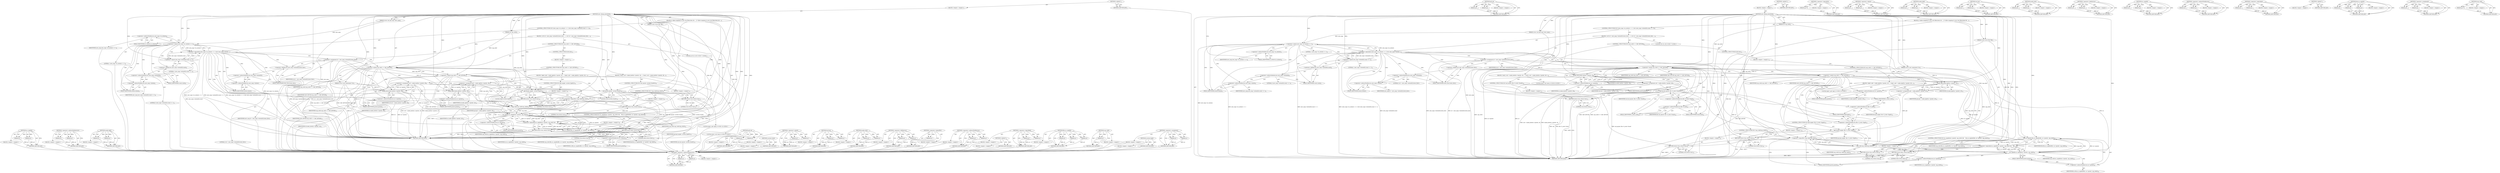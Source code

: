 digraph "cap_valid" {
vulnerable_203 [label=<(METHOD,ns_capable)>];
vulnerable_204 [label=<(PARAM,p1)>];
vulnerable_205 [label=<(PARAM,p2)>];
vulnerable_206 [label=<(BLOCK,&lt;empty&gt;,&lt;empty&gt;)>];
vulnerable_207 [label=<(METHOD_RETURN,ANY)>];
vulnerable_159 [label=<(METHOD,&lt;operator&gt;.indirectIndexAccess)>];
vulnerable_160 [label=<(PARAM,p1)>];
vulnerable_161 [label=<(PARAM,p2)>];
vulnerable_162 [label=<(BLOCK,&lt;empty&gt;,&lt;empty&gt;)>];
vulnerable_163 [label=<(METHOD_RETURN,ANY)>];
vulnerable_182 [label=<(METHOD,make_kgid)>];
vulnerable_183 [label=<(PARAM,p1)>];
vulnerable_184 [label=<(PARAM,p2)>];
vulnerable_185 [label=<(BLOCK,&lt;empty&gt;,&lt;empty&gt;)>];
vulnerable_186 [label=<(METHOD_RETURN,ANY)>];
vulnerable_6 [label=<(METHOD,&lt;global&gt;)<SUB>1</SUB>>];
vulnerable_7 [label=<(BLOCK,&lt;empty&gt;,&lt;empty&gt;)<SUB>1</SUB>>];
vulnerable_8 [label=<(METHOD,new_idmap_permitted)<SUB>1</SUB>>];
vulnerable_9 [label=<(PARAM,const struct file *file)<SUB>1</SUB>>];
vulnerable_10 [label=<(PARAM,struct user_namespace *ns)<SUB>2</SUB>>];
vulnerable_11 [label=<(PARAM,int cap_setid)<SUB>2</SUB>>];
vulnerable_12 [label=<(PARAM,struct uid_gid_map *new_map)<SUB>3</SUB>>];
vulnerable_13 [label=<(BLOCK,{
	/* Allow mapping to your own filesystem ids ...,{
	/* Allow mapping to your own filesystem ids ...)<SUB>4</SUB>>];
vulnerable_14 [label=<(CONTROL_STRUCTURE,IF,if ((new_map-&gt;nr_extents == 1) &amp;&amp; (new_map-&gt;extent[0].count == 1)))<SUB>6</SUB>>];
vulnerable_15 [label=<(&lt;operator&gt;.logicalAnd,(new_map-&gt;nr_extents == 1) &amp;&amp; (new_map-&gt;extent[...)<SUB>6</SUB>>];
vulnerable_16 [label=<(&lt;operator&gt;.equals,new_map-&gt;nr_extents == 1)<SUB>6</SUB>>];
vulnerable_17 [label=<(&lt;operator&gt;.indirectFieldAccess,new_map-&gt;nr_extents)<SUB>6</SUB>>];
vulnerable_18 [label=<(IDENTIFIER,new_map,new_map-&gt;nr_extents == 1)<SUB>6</SUB>>];
vulnerable_19 [label=<(FIELD_IDENTIFIER,nr_extents,nr_extents)<SUB>6</SUB>>];
vulnerable_20 [label=<(LITERAL,1,new_map-&gt;nr_extents == 1)<SUB>6</SUB>>];
vulnerable_21 [label=<(&lt;operator&gt;.equals,new_map-&gt;extent[0].count == 1)<SUB>6</SUB>>];
vulnerable_22 [label=<(&lt;operator&gt;.fieldAccess,new_map-&gt;extent[0].count)<SUB>6</SUB>>];
vulnerable_23 [label=<(&lt;operator&gt;.indirectIndexAccess,new_map-&gt;extent[0])<SUB>6</SUB>>];
vulnerable_24 [label=<(&lt;operator&gt;.indirectFieldAccess,new_map-&gt;extent)<SUB>6</SUB>>];
vulnerable_25 [label=<(IDENTIFIER,new_map,new_map-&gt;extent[0].count == 1)<SUB>6</SUB>>];
vulnerable_26 [label=<(FIELD_IDENTIFIER,extent,extent)<SUB>6</SUB>>];
vulnerable_27 [label=<(LITERAL,0,new_map-&gt;extent[0].count == 1)<SUB>6</SUB>>];
vulnerable_28 [label=<(FIELD_IDENTIFIER,count,count)<SUB>6</SUB>>];
vulnerable_29 [label=<(LITERAL,1,new_map-&gt;extent[0].count == 1)<SUB>6</SUB>>];
vulnerable_30 [label=<(BLOCK,{
 		u32 id = new_map-&gt;extent[0].lower_first;
 ...,{
 		u32 id = new_map-&gt;extent[0].lower_first;
 ...)<SUB>6</SUB>>];
vulnerable_31 [label="<(LOCAL,u32 id: u32)<SUB>7</SUB>>"];
vulnerable_32 [label=<(&lt;operator&gt;.assignment,id = new_map-&gt;extent[0].lower_first)<SUB>7</SUB>>];
vulnerable_33 [label=<(IDENTIFIER,id,id = new_map-&gt;extent[0].lower_first)<SUB>7</SUB>>];
vulnerable_34 [label=<(&lt;operator&gt;.fieldAccess,new_map-&gt;extent[0].lower_first)<SUB>7</SUB>>];
vulnerable_35 [label=<(&lt;operator&gt;.indirectIndexAccess,new_map-&gt;extent[0])<SUB>7</SUB>>];
vulnerable_36 [label=<(&lt;operator&gt;.indirectFieldAccess,new_map-&gt;extent)<SUB>7</SUB>>];
vulnerable_37 [label=<(IDENTIFIER,new_map,id = new_map-&gt;extent[0].lower_first)<SUB>7</SUB>>];
vulnerable_38 [label=<(FIELD_IDENTIFIER,extent,extent)<SUB>7</SUB>>];
vulnerable_39 [label=<(LITERAL,0,id = new_map-&gt;extent[0].lower_first)<SUB>7</SUB>>];
vulnerable_40 [label=<(FIELD_IDENTIFIER,lower_first,lower_first)<SUB>7</SUB>>];
vulnerable_41 [label=<(CONTROL_STRUCTURE,IF,if (cap_setid == CAP_SETUID))<SUB>8</SUB>>];
vulnerable_42 [label=<(&lt;operator&gt;.equals,cap_setid == CAP_SETUID)<SUB>8</SUB>>];
vulnerable_43 [label=<(IDENTIFIER,cap_setid,cap_setid == CAP_SETUID)<SUB>8</SUB>>];
vulnerable_44 [label=<(IDENTIFIER,CAP_SETUID,cap_setid == CAP_SETUID)<SUB>8</SUB>>];
vulnerable_45 [label=<(BLOCK,{
 			kuid_t uid = make_kuid(ns-&gt;parent, id);
	...,{
 			kuid_t uid = make_kuid(ns-&gt;parent, id);
	...)<SUB>8</SUB>>];
vulnerable_46 [label="<(LOCAL,kuid_t uid: kuid_t)<SUB>9</SUB>>"];
vulnerable_47 [label=<(&lt;operator&gt;.assignment,uid = make_kuid(ns-&gt;parent, id))<SUB>9</SUB>>];
vulnerable_48 [label=<(IDENTIFIER,uid,uid = make_kuid(ns-&gt;parent, id))<SUB>9</SUB>>];
vulnerable_49 [label=<(make_kuid,make_kuid(ns-&gt;parent, id))<SUB>9</SUB>>];
vulnerable_50 [label=<(&lt;operator&gt;.indirectFieldAccess,ns-&gt;parent)<SUB>9</SUB>>];
vulnerable_51 [label=<(IDENTIFIER,ns,make_kuid(ns-&gt;parent, id))<SUB>9</SUB>>];
vulnerable_52 [label=<(FIELD_IDENTIFIER,parent,parent)<SUB>9</SUB>>];
vulnerable_53 [label=<(IDENTIFIER,id,make_kuid(ns-&gt;parent, id))<SUB>9</SUB>>];
vulnerable_54 [label=<(CONTROL_STRUCTURE,IF,if (uid_eq(uid, current_fsuid())))<SUB>10</SUB>>];
vulnerable_55 [label=<(uid_eq,uid_eq(uid, current_fsuid()))<SUB>10</SUB>>];
vulnerable_56 [label=<(IDENTIFIER,uid,uid_eq(uid, current_fsuid()))<SUB>10</SUB>>];
vulnerable_57 [label=<(current_fsuid,current_fsuid())<SUB>10</SUB>>];
vulnerable_58 [label=<(BLOCK,&lt;empty&gt;,&lt;empty&gt;)<SUB>11</SUB>>];
vulnerable_59 [label=<(RETURN,return true;,return true;)<SUB>11</SUB>>];
vulnerable_60 [label=<(LITERAL,true,return true;)<SUB>11</SUB>>];
vulnerable_61 [label=<(CONTROL_STRUCTURE,ELSE,else)<SUB>13</SUB>>];
vulnerable_62 [label=<(BLOCK,&lt;empty&gt;,&lt;empty&gt;)<SUB>13</SUB>>];
vulnerable_63 [label=<(CONTROL_STRUCTURE,IF,if (cap_setid == CAP_SETGID))<SUB>13</SUB>>];
vulnerable_64 [label=<(&lt;operator&gt;.equals,cap_setid == CAP_SETGID)<SUB>13</SUB>>];
vulnerable_65 [label=<(IDENTIFIER,cap_setid,cap_setid == CAP_SETGID)<SUB>13</SUB>>];
vulnerable_66 [label=<(IDENTIFIER,CAP_SETGID,cap_setid == CAP_SETGID)<SUB>13</SUB>>];
vulnerable_67 [label=<(BLOCK,{
 			kgid_t gid = make_kgid(ns-&gt;parent, id);
	...,{
 			kgid_t gid = make_kgid(ns-&gt;parent, id);
	...)<SUB>13</SUB>>];
vulnerable_68 [label="<(LOCAL,kgid_t gid: kgid_t)<SUB>14</SUB>>"];
vulnerable_69 [label=<(&lt;operator&gt;.assignment,gid = make_kgid(ns-&gt;parent, id))<SUB>14</SUB>>];
vulnerable_70 [label=<(IDENTIFIER,gid,gid = make_kgid(ns-&gt;parent, id))<SUB>14</SUB>>];
vulnerable_71 [label=<(make_kgid,make_kgid(ns-&gt;parent, id))<SUB>14</SUB>>];
vulnerable_72 [label=<(&lt;operator&gt;.indirectFieldAccess,ns-&gt;parent)<SUB>14</SUB>>];
vulnerable_73 [label=<(IDENTIFIER,ns,make_kgid(ns-&gt;parent, id))<SUB>14</SUB>>];
vulnerable_74 [label=<(FIELD_IDENTIFIER,parent,parent)<SUB>14</SUB>>];
vulnerable_75 [label=<(IDENTIFIER,id,make_kgid(ns-&gt;parent, id))<SUB>14</SUB>>];
vulnerable_76 [label=<(CONTROL_STRUCTURE,IF,if (gid_eq(gid, current_fsgid())))<SUB>15</SUB>>];
vulnerable_77 [label=<(gid_eq,gid_eq(gid, current_fsgid()))<SUB>15</SUB>>];
vulnerable_78 [label=<(IDENTIFIER,gid,gid_eq(gid, current_fsgid()))<SUB>15</SUB>>];
vulnerable_79 [label=<(current_fsgid,current_fsgid())<SUB>15</SUB>>];
vulnerable_80 [label=<(BLOCK,&lt;empty&gt;,&lt;empty&gt;)<SUB>16</SUB>>];
vulnerable_81 [label=<(RETURN,return true;,return true;)<SUB>16</SUB>>];
vulnerable_82 [label=<(LITERAL,true,return true;)<SUB>16</SUB>>];
vulnerable_83 [label=<(CONTROL_STRUCTURE,IF,if (!cap_valid(cap_setid)))<SUB>21</SUB>>];
vulnerable_84 [label=<(&lt;operator&gt;.logicalNot,!cap_valid(cap_setid))<SUB>21</SUB>>];
vulnerable_85 [label=<(cap_valid,cap_valid(cap_setid))<SUB>21</SUB>>];
vulnerable_86 [label=<(IDENTIFIER,cap_setid,cap_valid(cap_setid))<SUB>21</SUB>>];
vulnerable_87 [label=<(BLOCK,&lt;empty&gt;,&lt;empty&gt;)<SUB>22</SUB>>];
vulnerable_88 [label=<(RETURN,return true;,return true;)<SUB>22</SUB>>];
vulnerable_89 [label=<(LITERAL,true,return true;)<SUB>22</SUB>>];
vulnerable_90 [label=<(CONTROL_STRUCTURE,IF,if (ns_capable(ns-&gt;parent, cap_setid) &amp;&amp;
	    file_ns_capable(file, ns-&gt;parent, cap_setid)))<SUB>28</SUB>>];
vulnerable_91 [label=<(&lt;operator&gt;.logicalAnd,ns_capable(ns-&gt;parent, cap_setid) &amp;&amp;
	    file_...)<SUB>28</SUB>>];
vulnerable_92 [label=<(ns_capable,ns_capable(ns-&gt;parent, cap_setid))<SUB>28</SUB>>];
vulnerable_93 [label=<(&lt;operator&gt;.indirectFieldAccess,ns-&gt;parent)<SUB>28</SUB>>];
vulnerable_94 [label=<(IDENTIFIER,ns,ns_capable(ns-&gt;parent, cap_setid))<SUB>28</SUB>>];
vulnerable_95 [label=<(FIELD_IDENTIFIER,parent,parent)<SUB>28</SUB>>];
vulnerable_96 [label=<(IDENTIFIER,cap_setid,ns_capable(ns-&gt;parent, cap_setid))<SUB>28</SUB>>];
vulnerable_97 [label=<(file_ns_capable,file_ns_capable(file, ns-&gt;parent, cap_setid))<SUB>29</SUB>>];
vulnerable_98 [label=<(IDENTIFIER,file,file_ns_capable(file, ns-&gt;parent, cap_setid))<SUB>29</SUB>>];
vulnerable_99 [label=<(&lt;operator&gt;.indirectFieldAccess,ns-&gt;parent)<SUB>29</SUB>>];
vulnerable_100 [label=<(IDENTIFIER,ns,file_ns_capable(file, ns-&gt;parent, cap_setid))<SUB>29</SUB>>];
vulnerable_101 [label=<(FIELD_IDENTIFIER,parent,parent)<SUB>29</SUB>>];
vulnerable_102 [label=<(IDENTIFIER,cap_setid,file_ns_capable(file, ns-&gt;parent, cap_setid))<SUB>29</SUB>>];
vulnerable_103 [label=<(BLOCK,&lt;empty&gt;,&lt;empty&gt;)<SUB>30</SUB>>];
vulnerable_104 [label=<(RETURN,return true;,return true;)<SUB>30</SUB>>];
vulnerable_105 [label=<(LITERAL,true,return true;)<SUB>30</SUB>>];
vulnerable_106 [label=<(RETURN,return false;,return false;)<SUB>32</SUB>>];
vulnerable_107 [label=<(LITERAL,false,return false;)<SUB>32</SUB>>];
vulnerable_108 [label=<(METHOD_RETURN,bool)<SUB>1</SUB>>];
vulnerable_110 [label=<(METHOD_RETURN,ANY)<SUB>1</SUB>>];
vulnerable_187 [label=<(METHOD,gid_eq)>];
vulnerable_188 [label=<(PARAM,p1)>];
vulnerable_189 [label=<(PARAM,p2)>];
vulnerable_190 [label=<(BLOCK,&lt;empty&gt;,&lt;empty&gt;)>];
vulnerable_191 [label=<(METHOD_RETURN,ANY)>];
vulnerable_144 [label=<(METHOD,&lt;operator&gt;.equals)>];
vulnerable_145 [label=<(PARAM,p1)>];
vulnerable_146 [label=<(PARAM,p2)>];
vulnerable_147 [label=<(BLOCK,&lt;empty&gt;,&lt;empty&gt;)>];
vulnerable_148 [label=<(METHOD_RETURN,ANY)>];
vulnerable_179 [label=<(METHOD,current_fsuid)>];
vulnerable_180 [label=<(BLOCK,&lt;empty&gt;,&lt;empty&gt;)>];
vulnerable_181 [label=<(METHOD_RETURN,ANY)>];
vulnerable_174 [label=<(METHOD,uid_eq)>];
vulnerable_175 [label=<(PARAM,p1)>];
vulnerable_176 [label=<(PARAM,p2)>];
vulnerable_177 [label=<(BLOCK,&lt;empty&gt;,&lt;empty&gt;)>];
vulnerable_178 [label=<(METHOD_RETURN,ANY)>];
vulnerable_169 [label=<(METHOD,make_kuid)>];
vulnerable_170 [label=<(PARAM,p1)>];
vulnerable_171 [label=<(PARAM,p2)>];
vulnerable_172 [label=<(BLOCK,&lt;empty&gt;,&lt;empty&gt;)>];
vulnerable_173 [label=<(METHOD_RETURN,ANY)>];
vulnerable_154 [label=<(METHOD,&lt;operator&gt;.fieldAccess)>];
vulnerable_155 [label=<(PARAM,p1)>];
vulnerable_156 [label=<(PARAM,p2)>];
vulnerable_157 [label=<(BLOCK,&lt;empty&gt;,&lt;empty&gt;)>];
vulnerable_158 [label=<(METHOD_RETURN,ANY)>];
vulnerable_195 [label=<(METHOD,&lt;operator&gt;.logicalNot)>];
vulnerable_196 [label=<(PARAM,p1)>];
vulnerable_197 [label=<(BLOCK,&lt;empty&gt;,&lt;empty&gt;)>];
vulnerable_198 [label=<(METHOD_RETURN,ANY)>];
vulnerable_149 [label=<(METHOD,&lt;operator&gt;.indirectFieldAccess)>];
vulnerable_150 [label=<(PARAM,p1)>];
vulnerable_151 [label=<(PARAM,p2)>];
vulnerable_152 [label=<(BLOCK,&lt;empty&gt;,&lt;empty&gt;)>];
vulnerable_153 [label=<(METHOD_RETURN,ANY)>];
vulnerable_139 [label=<(METHOD,&lt;operator&gt;.logicalAnd)>];
vulnerable_140 [label=<(PARAM,p1)>];
vulnerable_141 [label=<(PARAM,p2)>];
vulnerable_142 [label=<(BLOCK,&lt;empty&gt;,&lt;empty&gt;)>];
vulnerable_143 [label=<(METHOD_RETURN,ANY)>];
vulnerable_133 [label=<(METHOD,&lt;global&gt;)<SUB>1</SUB>>];
vulnerable_134 [label=<(BLOCK,&lt;empty&gt;,&lt;empty&gt;)>];
vulnerable_135 [label=<(METHOD_RETURN,ANY)>];
vulnerable_208 [label=<(METHOD,file_ns_capable)>];
vulnerable_209 [label=<(PARAM,p1)>];
vulnerable_210 [label=<(PARAM,p2)>];
vulnerable_211 [label=<(PARAM,p3)>];
vulnerable_212 [label=<(BLOCK,&lt;empty&gt;,&lt;empty&gt;)>];
vulnerable_213 [label=<(METHOD_RETURN,ANY)>];
vulnerable_199 [label=<(METHOD,cap_valid)>];
vulnerable_200 [label=<(PARAM,p1)>];
vulnerable_201 [label=<(BLOCK,&lt;empty&gt;,&lt;empty&gt;)>];
vulnerable_202 [label=<(METHOD_RETURN,ANY)>];
vulnerable_164 [label=<(METHOD,&lt;operator&gt;.assignment)>];
vulnerable_165 [label=<(PARAM,p1)>];
vulnerable_166 [label=<(PARAM,p2)>];
vulnerable_167 [label=<(BLOCK,&lt;empty&gt;,&lt;empty&gt;)>];
vulnerable_168 [label=<(METHOD_RETURN,ANY)>];
vulnerable_192 [label=<(METHOD,current_fsgid)>];
vulnerable_193 [label=<(BLOCK,&lt;empty&gt;,&lt;empty&gt;)>];
vulnerable_194 [label=<(METHOD_RETURN,ANY)>];
fixed_167 [label=<(METHOD,&lt;operator&gt;.indirectIndexAccess)>];
fixed_168 [label=<(PARAM,p1)>];
fixed_169 [label=<(PARAM,p2)>];
fixed_170 [label=<(BLOCK,&lt;empty&gt;,&lt;empty&gt;)>];
fixed_171 [label=<(METHOD_RETURN,ANY)>];
fixed_192 [label=<(METHOD,gid_eq)>];
fixed_193 [label=<(PARAM,p1)>];
fixed_194 [label=<(PARAM,p2)>];
fixed_195 [label=<(BLOCK,&lt;empty&gt;,&lt;empty&gt;)>];
fixed_196 [label=<(METHOD_RETURN,ANY)>];
fixed_6 [label=<(METHOD,&lt;global&gt;)<SUB>1</SUB>>];
fixed_7 [label=<(BLOCK,&lt;empty&gt;,&lt;empty&gt;)<SUB>1</SUB>>];
fixed_8 [label=<(METHOD,new_idmap_permitted)<SUB>1</SUB>>];
fixed_9 [label=<(PARAM,const struct file *file)<SUB>1</SUB>>];
fixed_10 [label=<(PARAM,struct user_namespace *ns)<SUB>2</SUB>>];
fixed_11 [label=<(PARAM,int cap_setid)<SUB>2</SUB>>];
fixed_12 [label=<(PARAM,struct uid_gid_map *new_map)<SUB>3</SUB>>];
fixed_13 [label=<(BLOCK,{
	/* Allow mapping to your own filesystem ids ...,{
	/* Allow mapping to your own filesystem ids ...)<SUB>4</SUB>>];
fixed_14 [label=<(CONTROL_STRUCTURE,IF,if ((new_map-&gt;nr_extents == 1) &amp;&amp; (new_map-&gt;extent[0].count == 1)))<SUB>6</SUB>>];
fixed_15 [label=<(&lt;operator&gt;.logicalAnd,(new_map-&gt;nr_extents == 1) &amp;&amp; (new_map-&gt;extent[...)<SUB>6</SUB>>];
fixed_16 [label=<(&lt;operator&gt;.equals,new_map-&gt;nr_extents == 1)<SUB>6</SUB>>];
fixed_17 [label=<(&lt;operator&gt;.indirectFieldAccess,new_map-&gt;nr_extents)<SUB>6</SUB>>];
fixed_18 [label=<(IDENTIFIER,new_map,new_map-&gt;nr_extents == 1)<SUB>6</SUB>>];
fixed_19 [label=<(FIELD_IDENTIFIER,nr_extents,nr_extents)<SUB>6</SUB>>];
fixed_20 [label=<(LITERAL,1,new_map-&gt;nr_extents == 1)<SUB>6</SUB>>];
fixed_21 [label=<(&lt;operator&gt;.equals,new_map-&gt;extent[0].count == 1)<SUB>6</SUB>>];
fixed_22 [label=<(&lt;operator&gt;.fieldAccess,new_map-&gt;extent[0].count)<SUB>6</SUB>>];
fixed_23 [label=<(&lt;operator&gt;.indirectIndexAccess,new_map-&gt;extent[0])<SUB>6</SUB>>];
fixed_24 [label=<(&lt;operator&gt;.indirectFieldAccess,new_map-&gt;extent)<SUB>6</SUB>>];
fixed_25 [label=<(IDENTIFIER,new_map,new_map-&gt;extent[0].count == 1)<SUB>6</SUB>>];
fixed_26 [label=<(FIELD_IDENTIFIER,extent,extent)<SUB>6</SUB>>];
fixed_27 [label=<(LITERAL,0,new_map-&gt;extent[0].count == 1)<SUB>6</SUB>>];
fixed_28 [label=<(FIELD_IDENTIFIER,count,count)<SUB>6</SUB>>];
fixed_29 [label=<(LITERAL,1,new_map-&gt;extent[0].count == 1)<SUB>6</SUB>>];
fixed_30 [label=<(BLOCK,{
 		u32 id = new_map-&gt;extent[0].lower_first;
 ...,{
 		u32 id = new_map-&gt;extent[0].lower_first;
 ...)<SUB>6</SUB>>];
fixed_31 [label="<(LOCAL,u32 id: u32)<SUB>7</SUB>>"];
fixed_32 [label=<(&lt;operator&gt;.assignment,id = new_map-&gt;extent[0].lower_first)<SUB>7</SUB>>];
fixed_33 [label=<(IDENTIFIER,id,id = new_map-&gt;extent[0].lower_first)<SUB>7</SUB>>];
fixed_34 [label=<(&lt;operator&gt;.fieldAccess,new_map-&gt;extent[0].lower_first)<SUB>7</SUB>>];
fixed_35 [label=<(&lt;operator&gt;.indirectIndexAccess,new_map-&gt;extent[0])<SUB>7</SUB>>];
fixed_36 [label=<(&lt;operator&gt;.indirectFieldAccess,new_map-&gt;extent)<SUB>7</SUB>>];
fixed_37 [label=<(IDENTIFIER,new_map,id = new_map-&gt;extent[0].lower_first)<SUB>7</SUB>>];
fixed_38 [label=<(FIELD_IDENTIFIER,extent,extent)<SUB>7</SUB>>];
fixed_39 [label=<(LITERAL,0,id = new_map-&gt;extent[0].lower_first)<SUB>7</SUB>>];
fixed_40 [label=<(FIELD_IDENTIFIER,lower_first,lower_first)<SUB>7</SUB>>];
fixed_41 [label=<(CONTROL_STRUCTURE,IF,if (cap_setid == CAP_SETUID))<SUB>8</SUB>>];
fixed_42 [label=<(&lt;operator&gt;.equals,cap_setid == CAP_SETUID)<SUB>8</SUB>>];
fixed_43 [label=<(IDENTIFIER,cap_setid,cap_setid == CAP_SETUID)<SUB>8</SUB>>];
fixed_44 [label=<(IDENTIFIER,CAP_SETUID,cap_setid == CAP_SETUID)<SUB>8</SUB>>];
fixed_45 [label=<(BLOCK,{
 			kuid_t uid = make_kuid(ns-&gt;parent, id);
	...,{
 			kuid_t uid = make_kuid(ns-&gt;parent, id);
	...)<SUB>8</SUB>>];
fixed_46 [label="<(LOCAL,kuid_t uid: kuid_t)<SUB>9</SUB>>"];
fixed_47 [label=<(&lt;operator&gt;.assignment,uid = make_kuid(ns-&gt;parent, id))<SUB>9</SUB>>];
fixed_48 [label=<(IDENTIFIER,uid,uid = make_kuid(ns-&gt;parent, id))<SUB>9</SUB>>];
fixed_49 [label=<(make_kuid,make_kuid(ns-&gt;parent, id))<SUB>9</SUB>>];
fixed_50 [label=<(&lt;operator&gt;.indirectFieldAccess,ns-&gt;parent)<SUB>9</SUB>>];
fixed_51 [label=<(IDENTIFIER,ns,make_kuid(ns-&gt;parent, id))<SUB>9</SUB>>];
fixed_52 [label=<(FIELD_IDENTIFIER,parent,parent)<SUB>9</SUB>>];
fixed_53 [label=<(IDENTIFIER,id,make_kuid(ns-&gt;parent, id))<SUB>9</SUB>>];
fixed_54 [label=<(CONTROL_STRUCTURE,IF,if (uid_eq(uid, file-&gt;f_cred-&gt;fsuid)))<SUB>10</SUB>>];
fixed_55 [label=<(uid_eq,uid_eq(uid, file-&gt;f_cred-&gt;fsuid))<SUB>10</SUB>>];
fixed_56 [label=<(IDENTIFIER,uid,uid_eq(uid, file-&gt;f_cred-&gt;fsuid))<SUB>10</SUB>>];
fixed_57 [label=<(&lt;operator&gt;.indirectFieldAccess,file-&gt;f_cred-&gt;fsuid)<SUB>10</SUB>>];
fixed_58 [label=<(&lt;operator&gt;.indirectFieldAccess,file-&gt;f_cred)<SUB>10</SUB>>];
fixed_59 [label=<(IDENTIFIER,file,uid_eq(uid, file-&gt;f_cred-&gt;fsuid))<SUB>10</SUB>>];
fixed_60 [label=<(FIELD_IDENTIFIER,f_cred,f_cred)<SUB>10</SUB>>];
fixed_61 [label=<(FIELD_IDENTIFIER,fsuid,fsuid)<SUB>10</SUB>>];
fixed_62 [label=<(BLOCK,&lt;empty&gt;,&lt;empty&gt;)<SUB>11</SUB>>];
fixed_63 [label=<(RETURN,return true;,return true;)<SUB>11</SUB>>];
fixed_64 [label=<(LITERAL,true,return true;)<SUB>11</SUB>>];
fixed_65 [label=<(CONTROL_STRUCTURE,ELSE,else)<SUB>13</SUB>>];
fixed_66 [label=<(BLOCK,&lt;empty&gt;,&lt;empty&gt;)<SUB>13</SUB>>];
fixed_67 [label=<(CONTROL_STRUCTURE,IF,if (cap_setid == CAP_SETGID))<SUB>13</SUB>>];
fixed_68 [label=<(&lt;operator&gt;.equals,cap_setid == CAP_SETGID)<SUB>13</SUB>>];
fixed_69 [label=<(IDENTIFIER,cap_setid,cap_setid == CAP_SETGID)<SUB>13</SUB>>];
fixed_70 [label=<(IDENTIFIER,CAP_SETGID,cap_setid == CAP_SETGID)<SUB>13</SUB>>];
fixed_71 [label=<(BLOCK,{
 			kgid_t gid = make_kgid(ns-&gt;parent, id);
	...,{
 			kgid_t gid = make_kgid(ns-&gt;parent, id);
	...)<SUB>13</SUB>>];
fixed_72 [label="<(LOCAL,kgid_t gid: kgid_t)<SUB>14</SUB>>"];
fixed_73 [label=<(&lt;operator&gt;.assignment,gid = make_kgid(ns-&gt;parent, id))<SUB>14</SUB>>];
fixed_74 [label=<(IDENTIFIER,gid,gid = make_kgid(ns-&gt;parent, id))<SUB>14</SUB>>];
fixed_75 [label=<(make_kgid,make_kgid(ns-&gt;parent, id))<SUB>14</SUB>>];
fixed_76 [label=<(&lt;operator&gt;.indirectFieldAccess,ns-&gt;parent)<SUB>14</SUB>>];
fixed_77 [label=<(IDENTIFIER,ns,make_kgid(ns-&gt;parent, id))<SUB>14</SUB>>];
fixed_78 [label=<(FIELD_IDENTIFIER,parent,parent)<SUB>14</SUB>>];
fixed_79 [label=<(IDENTIFIER,id,make_kgid(ns-&gt;parent, id))<SUB>14</SUB>>];
fixed_80 [label=<(CONTROL_STRUCTURE,IF,if (gid_eq(gid, file-&gt;f_cred-&gt;fsgid)))<SUB>15</SUB>>];
fixed_81 [label=<(gid_eq,gid_eq(gid, file-&gt;f_cred-&gt;fsgid))<SUB>15</SUB>>];
fixed_82 [label=<(IDENTIFIER,gid,gid_eq(gid, file-&gt;f_cred-&gt;fsgid))<SUB>15</SUB>>];
fixed_83 [label=<(&lt;operator&gt;.indirectFieldAccess,file-&gt;f_cred-&gt;fsgid)<SUB>15</SUB>>];
fixed_84 [label=<(&lt;operator&gt;.indirectFieldAccess,file-&gt;f_cred)<SUB>15</SUB>>];
fixed_85 [label=<(IDENTIFIER,file,gid_eq(gid, file-&gt;f_cred-&gt;fsgid))<SUB>15</SUB>>];
fixed_86 [label=<(FIELD_IDENTIFIER,f_cred,f_cred)<SUB>15</SUB>>];
fixed_87 [label=<(FIELD_IDENTIFIER,fsgid,fsgid)<SUB>15</SUB>>];
fixed_88 [label=<(BLOCK,&lt;empty&gt;,&lt;empty&gt;)<SUB>16</SUB>>];
fixed_89 [label=<(RETURN,return true;,return true;)<SUB>16</SUB>>];
fixed_90 [label=<(LITERAL,true,return true;)<SUB>16</SUB>>];
fixed_91 [label=<(CONTROL_STRUCTURE,IF,if (!cap_valid(cap_setid)))<SUB>21</SUB>>];
fixed_92 [label=<(&lt;operator&gt;.logicalNot,!cap_valid(cap_setid))<SUB>21</SUB>>];
fixed_93 [label=<(cap_valid,cap_valid(cap_setid))<SUB>21</SUB>>];
fixed_94 [label=<(IDENTIFIER,cap_setid,cap_valid(cap_setid))<SUB>21</SUB>>];
fixed_95 [label=<(BLOCK,&lt;empty&gt;,&lt;empty&gt;)<SUB>22</SUB>>];
fixed_96 [label=<(RETURN,return true;,return true;)<SUB>22</SUB>>];
fixed_97 [label=<(LITERAL,true,return true;)<SUB>22</SUB>>];
fixed_98 [label=<(CONTROL_STRUCTURE,IF,if (ns_capable(ns-&gt;parent, cap_setid) &amp;&amp;
	    file_ns_capable(file, ns-&gt;parent, cap_setid)))<SUB>28</SUB>>];
fixed_99 [label=<(&lt;operator&gt;.logicalAnd,ns_capable(ns-&gt;parent, cap_setid) &amp;&amp;
	    file_...)<SUB>28</SUB>>];
fixed_100 [label=<(ns_capable,ns_capable(ns-&gt;parent, cap_setid))<SUB>28</SUB>>];
fixed_101 [label=<(&lt;operator&gt;.indirectFieldAccess,ns-&gt;parent)<SUB>28</SUB>>];
fixed_102 [label=<(IDENTIFIER,ns,ns_capable(ns-&gt;parent, cap_setid))<SUB>28</SUB>>];
fixed_103 [label=<(FIELD_IDENTIFIER,parent,parent)<SUB>28</SUB>>];
fixed_104 [label=<(IDENTIFIER,cap_setid,ns_capable(ns-&gt;parent, cap_setid))<SUB>28</SUB>>];
fixed_105 [label=<(file_ns_capable,file_ns_capable(file, ns-&gt;parent, cap_setid))<SUB>29</SUB>>];
fixed_106 [label=<(IDENTIFIER,file,file_ns_capable(file, ns-&gt;parent, cap_setid))<SUB>29</SUB>>];
fixed_107 [label=<(&lt;operator&gt;.indirectFieldAccess,ns-&gt;parent)<SUB>29</SUB>>];
fixed_108 [label=<(IDENTIFIER,ns,file_ns_capable(file, ns-&gt;parent, cap_setid))<SUB>29</SUB>>];
fixed_109 [label=<(FIELD_IDENTIFIER,parent,parent)<SUB>29</SUB>>];
fixed_110 [label=<(IDENTIFIER,cap_setid,file_ns_capable(file, ns-&gt;parent, cap_setid))<SUB>29</SUB>>];
fixed_111 [label=<(BLOCK,&lt;empty&gt;,&lt;empty&gt;)<SUB>30</SUB>>];
fixed_112 [label=<(RETURN,return true;,return true;)<SUB>30</SUB>>];
fixed_113 [label=<(LITERAL,true,return true;)<SUB>30</SUB>>];
fixed_114 [label=<(RETURN,return false;,return false;)<SUB>32</SUB>>];
fixed_115 [label=<(LITERAL,false,return false;)<SUB>32</SUB>>];
fixed_116 [label=<(METHOD_RETURN,bool)<SUB>1</SUB>>];
fixed_118 [label=<(METHOD_RETURN,ANY)<SUB>1</SUB>>];
fixed_197 [label=<(METHOD,&lt;operator&gt;.logicalNot)>];
fixed_198 [label=<(PARAM,p1)>];
fixed_199 [label=<(BLOCK,&lt;empty&gt;,&lt;empty&gt;)>];
fixed_200 [label=<(METHOD_RETURN,ANY)>];
fixed_152 [label=<(METHOD,&lt;operator&gt;.equals)>];
fixed_153 [label=<(PARAM,p1)>];
fixed_154 [label=<(PARAM,p2)>];
fixed_155 [label=<(BLOCK,&lt;empty&gt;,&lt;empty&gt;)>];
fixed_156 [label=<(METHOD_RETURN,ANY)>];
fixed_187 [label=<(METHOD,make_kgid)>];
fixed_188 [label=<(PARAM,p1)>];
fixed_189 [label=<(PARAM,p2)>];
fixed_190 [label=<(BLOCK,&lt;empty&gt;,&lt;empty&gt;)>];
fixed_191 [label=<(METHOD_RETURN,ANY)>];
fixed_182 [label=<(METHOD,uid_eq)>];
fixed_183 [label=<(PARAM,p1)>];
fixed_184 [label=<(PARAM,p2)>];
fixed_185 [label=<(BLOCK,&lt;empty&gt;,&lt;empty&gt;)>];
fixed_186 [label=<(METHOD_RETURN,ANY)>];
fixed_177 [label=<(METHOD,make_kuid)>];
fixed_178 [label=<(PARAM,p1)>];
fixed_179 [label=<(PARAM,p2)>];
fixed_180 [label=<(BLOCK,&lt;empty&gt;,&lt;empty&gt;)>];
fixed_181 [label=<(METHOD_RETURN,ANY)>];
fixed_162 [label=<(METHOD,&lt;operator&gt;.fieldAccess)>];
fixed_163 [label=<(PARAM,p1)>];
fixed_164 [label=<(PARAM,p2)>];
fixed_165 [label=<(BLOCK,&lt;empty&gt;,&lt;empty&gt;)>];
fixed_166 [label=<(METHOD_RETURN,ANY)>];
fixed_205 [label=<(METHOD,ns_capable)>];
fixed_206 [label=<(PARAM,p1)>];
fixed_207 [label=<(PARAM,p2)>];
fixed_208 [label=<(BLOCK,&lt;empty&gt;,&lt;empty&gt;)>];
fixed_209 [label=<(METHOD_RETURN,ANY)>];
fixed_157 [label=<(METHOD,&lt;operator&gt;.indirectFieldAccess)>];
fixed_158 [label=<(PARAM,p1)>];
fixed_159 [label=<(PARAM,p2)>];
fixed_160 [label=<(BLOCK,&lt;empty&gt;,&lt;empty&gt;)>];
fixed_161 [label=<(METHOD_RETURN,ANY)>];
fixed_147 [label=<(METHOD,&lt;operator&gt;.logicalAnd)>];
fixed_148 [label=<(PARAM,p1)>];
fixed_149 [label=<(PARAM,p2)>];
fixed_150 [label=<(BLOCK,&lt;empty&gt;,&lt;empty&gt;)>];
fixed_151 [label=<(METHOD_RETURN,ANY)>];
fixed_141 [label=<(METHOD,&lt;global&gt;)<SUB>1</SUB>>];
fixed_142 [label=<(BLOCK,&lt;empty&gt;,&lt;empty&gt;)>];
fixed_143 [label=<(METHOD_RETURN,ANY)>];
fixed_210 [label=<(METHOD,file_ns_capable)>];
fixed_211 [label=<(PARAM,p1)>];
fixed_212 [label=<(PARAM,p2)>];
fixed_213 [label=<(PARAM,p3)>];
fixed_214 [label=<(BLOCK,&lt;empty&gt;,&lt;empty&gt;)>];
fixed_215 [label=<(METHOD_RETURN,ANY)>];
fixed_172 [label=<(METHOD,&lt;operator&gt;.assignment)>];
fixed_173 [label=<(PARAM,p1)>];
fixed_174 [label=<(PARAM,p2)>];
fixed_175 [label=<(BLOCK,&lt;empty&gt;,&lt;empty&gt;)>];
fixed_176 [label=<(METHOD_RETURN,ANY)>];
fixed_201 [label=<(METHOD,cap_valid)>];
fixed_202 [label=<(PARAM,p1)>];
fixed_203 [label=<(BLOCK,&lt;empty&gt;,&lt;empty&gt;)>];
fixed_204 [label=<(METHOD_RETURN,ANY)>];
vulnerable_203 -> vulnerable_204  [key=0, label="AST: "];
vulnerable_203 -> vulnerable_204  [key=1, label="DDG: "];
vulnerable_203 -> vulnerable_206  [key=0, label="AST: "];
vulnerable_203 -> vulnerable_205  [key=0, label="AST: "];
vulnerable_203 -> vulnerable_205  [key=1, label="DDG: "];
vulnerable_203 -> vulnerable_207  [key=0, label="AST: "];
vulnerable_203 -> vulnerable_207  [key=1, label="CFG: "];
vulnerable_204 -> vulnerable_207  [key=0, label="DDG: p1"];
vulnerable_205 -> vulnerable_207  [key=0, label="DDG: p2"];
vulnerable_206 -> fixed_167  [key=0];
vulnerable_207 -> fixed_167  [key=0];
vulnerable_159 -> vulnerable_160  [key=0, label="AST: "];
vulnerable_159 -> vulnerable_160  [key=1, label="DDG: "];
vulnerable_159 -> vulnerable_162  [key=0, label="AST: "];
vulnerable_159 -> vulnerable_161  [key=0, label="AST: "];
vulnerable_159 -> vulnerable_161  [key=1, label="DDG: "];
vulnerable_159 -> vulnerable_163  [key=0, label="AST: "];
vulnerable_159 -> vulnerable_163  [key=1, label="CFG: "];
vulnerable_160 -> vulnerable_163  [key=0, label="DDG: p1"];
vulnerable_161 -> vulnerable_163  [key=0, label="DDG: p2"];
vulnerable_162 -> fixed_167  [key=0];
vulnerable_163 -> fixed_167  [key=0];
vulnerable_182 -> vulnerable_183  [key=0, label="AST: "];
vulnerable_182 -> vulnerable_183  [key=1, label="DDG: "];
vulnerable_182 -> vulnerable_185  [key=0, label="AST: "];
vulnerable_182 -> vulnerable_184  [key=0, label="AST: "];
vulnerable_182 -> vulnerable_184  [key=1, label="DDG: "];
vulnerable_182 -> vulnerable_186  [key=0, label="AST: "];
vulnerable_182 -> vulnerable_186  [key=1, label="CFG: "];
vulnerable_183 -> vulnerable_186  [key=0, label="DDG: p1"];
vulnerable_184 -> vulnerable_186  [key=0, label="DDG: p2"];
vulnerable_185 -> fixed_167  [key=0];
vulnerable_186 -> fixed_167  [key=0];
vulnerable_6 -> vulnerable_7  [key=0, label="AST: "];
vulnerable_6 -> vulnerable_110  [key=0, label="AST: "];
vulnerable_6 -> vulnerable_110  [key=1, label="CFG: "];
vulnerable_7 -> vulnerable_8  [key=0, label="AST: "];
vulnerable_8 -> vulnerable_9  [key=0, label="AST: "];
vulnerable_8 -> vulnerable_9  [key=1, label="DDG: "];
vulnerable_8 -> vulnerable_10  [key=0, label="AST: "];
vulnerable_8 -> vulnerable_10  [key=1, label="DDG: "];
vulnerable_8 -> vulnerable_11  [key=0, label="AST: "];
vulnerable_8 -> vulnerable_11  [key=1, label="DDG: "];
vulnerable_8 -> vulnerable_12  [key=0, label="AST: "];
vulnerable_8 -> vulnerable_12  [key=1, label="DDG: "];
vulnerable_8 -> vulnerable_13  [key=0, label="AST: "];
vulnerable_8 -> vulnerable_108  [key=0, label="AST: "];
vulnerable_8 -> vulnerable_19  [key=0, label="CFG: "];
vulnerable_8 -> vulnerable_106  [key=0, label="DDG: "];
vulnerable_8 -> vulnerable_107  [key=0, label="DDG: "];
vulnerable_8 -> vulnerable_88  [key=0, label="DDG: "];
vulnerable_8 -> vulnerable_104  [key=0, label="DDG: "];
vulnerable_8 -> vulnerable_16  [key=0, label="DDG: "];
vulnerable_8 -> vulnerable_21  [key=0, label="DDG: "];
vulnerable_8 -> vulnerable_85  [key=0, label="DDG: "];
vulnerable_8 -> vulnerable_89  [key=0, label="DDG: "];
vulnerable_8 -> vulnerable_92  [key=0, label="DDG: "];
vulnerable_8 -> vulnerable_97  [key=0, label="DDG: "];
vulnerable_8 -> vulnerable_105  [key=0, label="DDG: "];
vulnerable_8 -> vulnerable_42  [key=0, label="DDG: "];
vulnerable_8 -> vulnerable_49  [key=0, label="DDG: "];
vulnerable_8 -> vulnerable_55  [key=0, label="DDG: "];
vulnerable_8 -> vulnerable_59  [key=0, label="DDG: "];
vulnerable_8 -> vulnerable_60  [key=0, label="DDG: "];
vulnerable_8 -> vulnerable_64  [key=0, label="DDG: "];
vulnerable_8 -> vulnerable_71  [key=0, label="DDG: "];
vulnerable_8 -> vulnerable_77  [key=0, label="DDG: "];
vulnerable_8 -> vulnerable_81  [key=0, label="DDG: "];
vulnerable_8 -> vulnerable_82  [key=0, label="DDG: "];
vulnerable_9 -> vulnerable_108  [key=0, label="DDG: file"];
vulnerable_9 -> vulnerable_97  [key=0, label="DDG: file"];
vulnerable_10 -> vulnerable_108  [key=0, label="DDG: ns"];
vulnerable_10 -> vulnerable_92  [key=0, label="DDG: ns"];
vulnerable_10 -> vulnerable_97  [key=0, label="DDG: ns"];
vulnerable_10 -> vulnerable_49  [key=0, label="DDG: ns"];
vulnerable_10 -> vulnerable_71  [key=0, label="DDG: ns"];
vulnerable_11 -> vulnerable_85  [key=0, label="DDG: cap_setid"];
vulnerable_11 -> vulnerable_42  [key=0, label="DDG: cap_setid"];
vulnerable_12 -> vulnerable_108  [key=0, label="DDG: new_map"];
vulnerable_12 -> vulnerable_16  [key=0, label="DDG: new_map"];
vulnerable_13 -> vulnerable_14  [key=0, label="AST: "];
vulnerable_13 -> vulnerable_83  [key=0, label="AST: "];
vulnerable_13 -> vulnerable_90  [key=0, label="AST: "];
vulnerable_13 -> vulnerable_106  [key=0, label="AST: "];
vulnerable_14 -> vulnerable_15  [key=0, label="AST: "];
vulnerable_14 -> vulnerable_30  [key=0, label="AST: "];
vulnerable_15 -> vulnerable_16  [key=0, label="AST: "];
vulnerable_15 -> vulnerable_21  [key=0, label="AST: "];
vulnerable_15 -> vulnerable_38  [key=0, label="CFG: "];
vulnerable_15 -> vulnerable_38  [key=1, label="CDG: "];
vulnerable_15 -> vulnerable_85  [key=0, label="CFG: "];
vulnerable_15 -> vulnerable_85  [key=1, label="CDG: "];
vulnerable_15 -> vulnerable_108  [key=0, label="DDG: new_map-&gt;nr_extents == 1"];
vulnerable_15 -> vulnerable_108  [key=1, label="DDG: new_map-&gt;extent[0].count == 1"];
vulnerable_15 -> vulnerable_108  [key=2, label="DDG: (new_map-&gt;nr_extents == 1) &amp;&amp; (new_map-&gt;extent[0].count == 1)"];
vulnerable_15 -> vulnerable_34  [key=0, label="CDG: "];
vulnerable_15 -> vulnerable_32  [key=0, label="CDG: "];
vulnerable_15 -> vulnerable_42  [key=0, label="CDG: "];
vulnerable_15 -> vulnerable_84  [key=0, label="CDG: "];
vulnerable_15 -> vulnerable_40  [key=0, label="CDG: "];
vulnerable_15 -> vulnerable_35  [key=0, label="CDG: "];
vulnerable_15 -> vulnerable_36  [key=0, label="CDG: "];
vulnerable_16 -> vulnerable_17  [key=0, label="AST: "];
vulnerable_16 -> vulnerable_20  [key=0, label="AST: "];
vulnerable_16 -> vulnerable_15  [key=0, label="CFG: "];
vulnerable_16 -> vulnerable_15  [key=1, label="DDG: new_map-&gt;nr_extents"];
vulnerable_16 -> vulnerable_15  [key=2, label="DDG: 1"];
vulnerable_16 -> vulnerable_26  [key=0, label="CFG: "];
vulnerable_16 -> vulnerable_26  [key=1, label="CDG: "];
vulnerable_16 -> vulnerable_108  [key=0, label="DDG: new_map-&gt;nr_extents"];
vulnerable_16 -> vulnerable_21  [key=0, label="CDG: "];
vulnerable_16 -> vulnerable_28  [key=0, label="CDG: "];
vulnerable_16 -> vulnerable_22  [key=0, label="CDG: "];
vulnerable_16 -> vulnerable_24  [key=0, label="CDG: "];
vulnerable_16 -> vulnerable_23  [key=0, label="CDG: "];
vulnerable_17 -> vulnerable_18  [key=0, label="AST: "];
vulnerable_17 -> vulnerable_19  [key=0, label="AST: "];
vulnerable_17 -> vulnerable_16  [key=0, label="CFG: "];
vulnerable_18 -> fixed_167  [key=0];
vulnerable_19 -> vulnerable_17  [key=0, label="CFG: "];
vulnerable_20 -> fixed_167  [key=0];
vulnerable_21 -> vulnerable_22  [key=0, label="AST: "];
vulnerable_21 -> vulnerable_29  [key=0, label="AST: "];
vulnerable_21 -> vulnerable_15  [key=0, label="CFG: "];
vulnerable_21 -> vulnerable_15  [key=1, label="DDG: new_map-&gt;extent[0].count"];
vulnerable_21 -> vulnerable_15  [key=2, label="DDG: 1"];
vulnerable_21 -> vulnerable_108  [key=0, label="DDG: new_map-&gt;extent[0].count"];
vulnerable_22 -> vulnerable_23  [key=0, label="AST: "];
vulnerable_22 -> vulnerable_28  [key=0, label="AST: "];
vulnerable_22 -> vulnerable_21  [key=0, label="CFG: "];
vulnerable_23 -> vulnerable_24  [key=0, label="AST: "];
vulnerable_23 -> vulnerable_27  [key=0, label="AST: "];
vulnerable_23 -> vulnerable_28  [key=0, label="CFG: "];
vulnerable_24 -> vulnerable_25  [key=0, label="AST: "];
vulnerable_24 -> vulnerable_26  [key=0, label="AST: "];
vulnerable_24 -> vulnerable_23  [key=0, label="CFG: "];
vulnerable_25 -> fixed_167  [key=0];
vulnerable_26 -> vulnerable_24  [key=0, label="CFG: "];
vulnerable_27 -> fixed_167  [key=0];
vulnerable_28 -> vulnerable_22  [key=0, label="CFG: "];
vulnerable_29 -> fixed_167  [key=0];
vulnerable_30 -> vulnerable_31  [key=0, label="AST: "];
vulnerable_30 -> vulnerable_32  [key=0, label="AST: "];
vulnerable_30 -> vulnerable_41  [key=0, label="AST: "];
vulnerable_31 -> fixed_167  [key=0];
vulnerable_32 -> vulnerable_33  [key=0, label="AST: "];
vulnerable_32 -> vulnerable_34  [key=0, label="AST: "];
vulnerable_32 -> vulnerable_42  [key=0, label="CFG: "];
vulnerable_32 -> vulnerable_108  [key=0, label="DDG: new_map-&gt;extent[0].lower_first"];
vulnerable_32 -> vulnerable_108  [key=1, label="DDG: id = new_map-&gt;extent[0].lower_first"];
vulnerable_32 -> vulnerable_49  [key=0, label="DDG: id"];
vulnerable_32 -> vulnerable_71  [key=0, label="DDG: id"];
vulnerable_33 -> fixed_167  [key=0];
vulnerable_34 -> vulnerable_35  [key=0, label="AST: "];
vulnerable_34 -> vulnerable_40  [key=0, label="AST: "];
vulnerable_34 -> vulnerable_32  [key=0, label="CFG: "];
vulnerable_35 -> vulnerable_36  [key=0, label="AST: "];
vulnerable_35 -> vulnerable_39  [key=0, label="AST: "];
vulnerable_35 -> vulnerable_40  [key=0, label="CFG: "];
vulnerable_36 -> vulnerable_37  [key=0, label="AST: "];
vulnerable_36 -> vulnerable_38  [key=0, label="AST: "];
vulnerable_36 -> vulnerable_35  [key=0, label="CFG: "];
vulnerable_37 -> fixed_167  [key=0];
vulnerable_38 -> vulnerable_36  [key=0, label="CFG: "];
vulnerable_39 -> fixed_167  [key=0];
vulnerable_40 -> vulnerable_34  [key=0, label="CFG: "];
vulnerable_41 -> vulnerable_42  [key=0, label="AST: "];
vulnerable_41 -> vulnerable_45  [key=0, label="AST: "];
vulnerable_41 -> vulnerable_61  [key=0, label="AST: "];
vulnerable_42 -> vulnerable_43  [key=0, label="AST: "];
vulnerable_42 -> vulnerable_44  [key=0, label="AST: "];
vulnerable_42 -> vulnerable_52  [key=0, label="CFG: "];
vulnerable_42 -> vulnerable_52  [key=1, label="CDG: "];
vulnerable_42 -> vulnerable_64  [key=0, label="CFG: "];
vulnerable_42 -> vulnerable_64  [key=1, label="DDG: cap_setid"];
vulnerable_42 -> vulnerable_64  [key=2, label="CDG: "];
vulnerable_42 -> vulnerable_108  [key=0, label="DDG: cap_setid"];
vulnerable_42 -> vulnerable_108  [key=1, label="DDG: cap_setid == CAP_SETUID"];
vulnerable_42 -> vulnerable_108  [key=2, label="DDG: CAP_SETUID"];
vulnerable_42 -> vulnerable_85  [key=0, label="DDG: cap_setid"];
vulnerable_42 -> vulnerable_47  [key=0, label="CDG: "];
vulnerable_42 -> vulnerable_49  [key=0, label="CDG: "];
vulnerable_42 -> vulnerable_57  [key=0, label="CDG: "];
vulnerable_42 -> vulnerable_50  [key=0, label="CDG: "];
vulnerable_42 -> vulnerable_55  [key=0, label="CDG: "];
vulnerable_43 -> fixed_167  [key=0];
vulnerable_44 -> fixed_167  [key=0];
vulnerable_45 -> vulnerable_46  [key=0, label="AST: "];
vulnerable_45 -> vulnerable_47  [key=0, label="AST: "];
vulnerable_45 -> vulnerable_54  [key=0, label="AST: "];
vulnerable_46 -> fixed_167  [key=0];
vulnerable_47 -> vulnerable_48  [key=0, label="AST: "];
vulnerable_47 -> vulnerable_49  [key=0, label="AST: "];
vulnerable_47 -> vulnerable_57  [key=0, label="CFG: "];
vulnerable_47 -> vulnerable_108  [key=0, label="DDG: make_kuid(ns-&gt;parent, id)"];
vulnerable_47 -> vulnerable_108  [key=1, label="DDG: uid = make_kuid(ns-&gt;parent, id)"];
vulnerable_47 -> vulnerable_55  [key=0, label="DDG: uid"];
vulnerable_48 -> fixed_167  [key=0];
vulnerable_49 -> vulnerable_50  [key=0, label="AST: "];
vulnerable_49 -> vulnerable_53  [key=0, label="AST: "];
vulnerable_49 -> vulnerable_47  [key=0, label="CFG: "];
vulnerable_49 -> vulnerable_47  [key=1, label="DDG: ns-&gt;parent"];
vulnerable_49 -> vulnerable_47  [key=2, label="DDG: id"];
vulnerable_49 -> vulnerable_108  [key=0, label="DDG: ns-&gt;parent"];
vulnerable_49 -> vulnerable_108  [key=1, label="DDG: id"];
vulnerable_49 -> vulnerable_92  [key=0, label="DDG: ns-&gt;parent"];
vulnerable_50 -> vulnerable_51  [key=0, label="AST: "];
vulnerable_50 -> vulnerable_52  [key=0, label="AST: "];
vulnerable_50 -> vulnerable_49  [key=0, label="CFG: "];
vulnerable_51 -> fixed_167  [key=0];
vulnerable_52 -> vulnerable_50  [key=0, label="CFG: "];
vulnerable_53 -> fixed_167  [key=0];
vulnerable_54 -> vulnerable_55  [key=0, label="AST: "];
vulnerable_54 -> vulnerable_58  [key=0, label="AST: "];
vulnerable_55 -> vulnerable_56  [key=0, label="AST: "];
vulnerable_55 -> vulnerable_57  [key=0, label="AST: "];
vulnerable_55 -> vulnerable_59  [key=0, label="CFG: "];
vulnerable_55 -> vulnerable_59  [key=1, label="CDG: "];
vulnerable_55 -> vulnerable_85  [key=0, label="CFG: "];
vulnerable_55 -> vulnerable_85  [key=1, label="CDG: "];
vulnerable_55 -> vulnerable_108  [key=0, label="DDG: uid"];
vulnerable_55 -> vulnerable_108  [key=1, label="DDG: current_fsuid()"];
vulnerable_55 -> vulnerable_108  [key=2, label="DDG: uid_eq(uid, current_fsuid())"];
vulnerable_55 -> vulnerable_84  [key=0, label="CDG: "];
vulnerable_56 -> fixed_167  [key=0];
vulnerable_57 -> vulnerable_55  [key=0, label="CFG: "];
vulnerable_58 -> vulnerable_59  [key=0, label="AST: "];
vulnerable_59 -> vulnerable_60  [key=0, label="AST: "];
vulnerable_59 -> vulnerable_108  [key=0, label="CFG: "];
vulnerable_59 -> vulnerable_108  [key=1, label="DDG: &lt;RET&gt;"];
vulnerable_60 -> vulnerable_59  [key=0, label="DDG: true"];
vulnerable_61 -> vulnerable_62  [key=0, label="AST: "];
vulnerable_62 -> vulnerable_63  [key=0, label="AST: "];
vulnerable_63 -> vulnerable_64  [key=0, label="AST: "];
vulnerable_63 -> vulnerable_67  [key=0, label="AST: "];
vulnerable_64 -> vulnerable_65  [key=0, label="AST: "];
vulnerable_64 -> vulnerable_66  [key=0, label="AST: "];
vulnerable_64 -> vulnerable_74  [key=0, label="CFG: "];
vulnerable_64 -> vulnerable_74  [key=1, label="CDG: "];
vulnerable_64 -> vulnerable_85  [key=0, label="CFG: "];
vulnerable_64 -> vulnerable_85  [key=1, label="DDG: cap_setid"];
vulnerable_64 -> vulnerable_85  [key=2, label="CDG: "];
vulnerable_64 -> vulnerable_108  [key=0, label="DDG: CAP_SETGID"];
vulnerable_64 -> vulnerable_77  [key=0, label="CDG: "];
vulnerable_64 -> vulnerable_84  [key=0, label="CDG: "];
vulnerable_64 -> vulnerable_72  [key=0, label="CDG: "];
vulnerable_64 -> vulnerable_69  [key=0, label="CDG: "];
vulnerable_64 -> vulnerable_79  [key=0, label="CDG: "];
vulnerable_64 -> vulnerable_71  [key=0, label="CDG: "];
vulnerable_65 -> fixed_167  [key=0];
vulnerable_66 -> fixed_167  [key=0];
vulnerable_67 -> vulnerable_68  [key=0, label="AST: "];
vulnerable_67 -> vulnerable_69  [key=0, label="AST: "];
vulnerable_67 -> vulnerable_76  [key=0, label="AST: "];
vulnerable_68 -> fixed_167  [key=0];
vulnerable_69 -> vulnerable_70  [key=0, label="AST: "];
vulnerable_69 -> vulnerable_71  [key=0, label="AST: "];
vulnerable_69 -> vulnerable_79  [key=0, label="CFG: "];
vulnerable_69 -> vulnerable_77  [key=0, label="DDG: gid"];
vulnerable_70 -> fixed_167  [key=0];
vulnerable_71 -> vulnerable_72  [key=0, label="AST: "];
vulnerable_71 -> vulnerable_75  [key=0, label="AST: "];
vulnerable_71 -> vulnerable_69  [key=0, label="CFG: "];
vulnerable_71 -> vulnerable_69  [key=1, label="DDG: ns-&gt;parent"];
vulnerable_71 -> vulnerable_69  [key=2, label="DDG: id"];
vulnerable_71 -> vulnerable_92  [key=0, label="DDG: ns-&gt;parent"];
vulnerable_72 -> vulnerable_73  [key=0, label="AST: "];
vulnerable_72 -> vulnerable_74  [key=0, label="AST: "];
vulnerable_72 -> vulnerable_71  [key=0, label="CFG: "];
vulnerable_73 -> fixed_167  [key=0];
vulnerable_74 -> vulnerable_72  [key=0, label="CFG: "];
vulnerable_75 -> fixed_167  [key=0];
vulnerable_76 -> vulnerable_77  [key=0, label="AST: "];
vulnerable_76 -> vulnerable_80  [key=0, label="AST: "];
vulnerable_77 -> vulnerable_78  [key=0, label="AST: "];
vulnerable_77 -> vulnerable_79  [key=0, label="AST: "];
vulnerable_77 -> vulnerable_81  [key=0, label="CFG: "];
vulnerable_77 -> vulnerable_81  [key=1, label="CDG: "];
vulnerable_77 -> vulnerable_85  [key=0, label="CFG: "];
vulnerable_77 -> vulnerable_85  [key=1, label="CDG: "];
vulnerable_77 -> vulnerable_84  [key=0, label="CDG: "];
vulnerable_78 -> fixed_167  [key=0];
vulnerable_79 -> vulnerable_77  [key=0, label="CFG: "];
vulnerable_80 -> vulnerable_81  [key=0, label="AST: "];
vulnerable_81 -> vulnerable_82  [key=0, label="AST: "];
vulnerable_81 -> vulnerable_108  [key=0, label="CFG: "];
vulnerable_81 -> vulnerable_108  [key=1, label="DDG: &lt;RET&gt;"];
vulnerable_82 -> vulnerable_81  [key=0, label="DDG: true"];
vulnerable_83 -> vulnerable_84  [key=0, label="AST: "];
vulnerable_83 -> vulnerable_87  [key=0, label="AST: "];
vulnerable_84 -> vulnerable_85  [key=0, label="AST: "];
vulnerable_84 -> vulnerable_88  [key=0, label="CFG: "];
vulnerable_84 -> vulnerable_88  [key=1, label="CDG: "];
vulnerable_84 -> vulnerable_95  [key=0, label="CFG: "];
vulnerable_84 -> vulnerable_95  [key=1, label="CDG: "];
vulnerable_84 -> vulnerable_92  [key=0, label="CDG: "];
vulnerable_84 -> vulnerable_91  [key=0, label="CDG: "];
vulnerable_84 -> vulnerable_93  [key=0, label="CDG: "];
vulnerable_85 -> vulnerable_86  [key=0, label="AST: "];
vulnerable_85 -> vulnerable_84  [key=0, label="CFG: "];
vulnerable_85 -> vulnerable_84  [key=1, label="DDG: cap_setid"];
vulnerable_85 -> vulnerable_92  [key=0, label="DDG: cap_setid"];
vulnerable_86 -> fixed_167  [key=0];
vulnerable_87 -> vulnerable_88  [key=0, label="AST: "];
vulnerable_88 -> vulnerable_89  [key=0, label="AST: "];
vulnerable_88 -> vulnerable_108  [key=0, label="CFG: "];
vulnerable_88 -> vulnerable_108  [key=1, label="DDG: &lt;RET&gt;"];
vulnerable_89 -> vulnerable_88  [key=0, label="DDG: true"];
vulnerable_90 -> vulnerable_91  [key=0, label="AST: "];
vulnerable_90 -> vulnerable_103  [key=0, label="AST: "];
vulnerable_91 -> vulnerable_92  [key=0, label="AST: "];
vulnerable_91 -> vulnerable_97  [key=0, label="AST: "];
vulnerable_91 -> vulnerable_104  [key=0, label="CFG: "];
vulnerable_91 -> vulnerable_104  [key=1, label="CDG: "];
vulnerable_91 -> vulnerable_106  [key=0, label="CFG: "];
vulnerable_91 -> vulnerable_106  [key=1, label="CDG: "];
vulnerable_92 -> vulnerable_93  [key=0, label="AST: "];
vulnerable_92 -> vulnerable_96  [key=0, label="AST: "];
vulnerable_92 -> vulnerable_91  [key=0, label="CFG: "];
vulnerable_92 -> vulnerable_91  [key=1, label="DDG: ns-&gt;parent"];
vulnerable_92 -> vulnerable_91  [key=2, label="DDG: cap_setid"];
vulnerable_92 -> vulnerable_101  [key=0, label="CFG: "];
vulnerable_92 -> vulnerable_101  [key=1, label="CDG: "];
vulnerable_92 -> vulnerable_97  [key=0, label="DDG: ns-&gt;parent"];
vulnerable_92 -> vulnerable_97  [key=1, label="DDG: cap_setid"];
vulnerable_92 -> vulnerable_97  [key=2, label="CDG: "];
vulnerable_92 -> vulnerable_99  [key=0, label="CDG: "];
vulnerable_93 -> vulnerable_94  [key=0, label="AST: "];
vulnerable_93 -> vulnerable_95  [key=0, label="AST: "];
vulnerable_93 -> vulnerable_92  [key=0, label="CFG: "];
vulnerable_94 -> fixed_167  [key=0];
vulnerable_95 -> vulnerable_93  [key=0, label="CFG: "];
vulnerable_96 -> fixed_167  [key=0];
vulnerable_97 -> vulnerable_98  [key=0, label="AST: "];
vulnerable_97 -> vulnerable_99  [key=0, label="AST: "];
vulnerable_97 -> vulnerable_102  [key=0, label="AST: "];
vulnerable_97 -> vulnerable_91  [key=0, label="CFG: "];
vulnerable_97 -> vulnerable_91  [key=1, label="DDG: file"];
vulnerable_97 -> vulnerable_91  [key=2, label="DDG: ns-&gt;parent"];
vulnerable_97 -> vulnerable_91  [key=3, label="DDG: cap_setid"];
vulnerable_98 -> fixed_167  [key=0];
vulnerable_99 -> vulnerable_100  [key=0, label="AST: "];
vulnerable_99 -> vulnerable_101  [key=0, label="AST: "];
vulnerable_99 -> vulnerable_97  [key=0, label="CFG: "];
vulnerable_100 -> fixed_167  [key=0];
vulnerable_101 -> vulnerable_99  [key=0, label="CFG: "];
vulnerable_102 -> fixed_167  [key=0];
vulnerable_103 -> vulnerable_104  [key=0, label="AST: "];
vulnerable_104 -> vulnerable_105  [key=0, label="AST: "];
vulnerable_104 -> vulnerable_108  [key=0, label="CFG: "];
vulnerable_104 -> vulnerable_108  [key=1, label="DDG: &lt;RET&gt;"];
vulnerable_105 -> vulnerable_104  [key=0, label="DDG: true"];
vulnerable_106 -> vulnerable_107  [key=0, label="AST: "];
vulnerable_106 -> vulnerable_108  [key=0, label="CFG: "];
vulnerable_106 -> vulnerable_108  [key=1, label="DDG: &lt;RET&gt;"];
vulnerable_107 -> vulnerable_106  [key=0, label="DDG: false"];
vulnerable_108 -> fixed_167  [key=0];
vulnerable_110 -> fixed_167  [key=0];
vulnerable_187 -> vulnerable_188  [key=0, label="AST: "];
vulnerable_187 -> vulnerable_188  [key=1, label="DDG: "];
vulnerable_187 -> vulnerable_190  [key=0, label="AST: "];
vulnerable_187 -> vulnerable_189  [key=0, label="AST: "];
vulnerable_187 -> vulnerable_189  [key=1, label="DDG: "];
vulnerable_187 -> vulnerable_191  [key=0, label="AST: "];
vulnerable_187 -> vulnerable_191  [key=1, label="CFG: "];
vulnerable_188 -> vulnerable_191  [key=0, label="DDG: p1"];
vulnerable_189 -> vulnerable_191  [key=0, label="DDG: p2"];
vulnerable_190 -> fixed_167  [key=0];
vulnerable_191 -> fixed_167  [key=0];
vulnerable_144 -> vulnerable_145  [key=0, label="AST: "];
vulnerable_144 -> vulnerable_145  [key=1, label="DDG: "];
vulnerable_144 -> vulnerable_147  [key=0, label="AST: "];
vulnerable_144 -> vulnerable_146  [key=0, label="AST: "];
vulnerable_144 -> vulnerable_146  [key=1, label="DDG: "];
vulnerable_144 -> vulnerable_148  [key=0, label="AST: "];
vulnerable_144 -> vulnerable_148  [key=1, label="CFG: "];
vulnerable_145 -> vulnerable_148  [key=0, label="DDG: p1"];
vulnerable_146 -> vulnerable_148  [key=0, label="DDG: p2"];
vulnerable_147 -> fixed_167  [key=0];
vulnerable_148 -> fixed_167  [key=0];
vulnerable_179 -> vulnerable_180  [key=0, label="AST: "];
vulnerable_179 -> vulnerable_181  [key=0, label="AST: "];
vulnerable_179 -> vulnerable_181  [key=1, label="CFG: "];
vulnerable_180 -> fixed_167  [key=0];
vulnerable_181 -> fixed_167  [key=0];
vulnerable_174 -> vulnerable_175  [key=0, label="AST: "];
vulnerable_174 -> vulnerable_175  [key=1, label="DDG: "];
vulnerable_174 -> vulnerable_177  [key=0, label="AST: "];
vulnerable_174 -> vulnerable_176  [key=0, label="AST: "];
vulnerable_174 -> vulnerable_176  [key=1, label="DDG: "];
vulnerable_174 -> vulnerable_178  [key=0, label="AST: "];
vulnerable_174 -> vulnerable_178  [key=1, label="CFG: "];
vulnerable_175 -> vulnerable_178  [key=0, label="DDG: p1"];
vulnerable_176 -> vulnerable_178  [key=0, label="DDG: p2"];
vulnerable_177 -> fixed_167  [key=0];
vulnerable_178 -> fixed_167  [key=0];
vulnerable_169 -> vulnerable_170  [key=0, label="AST: "];
vulnerable_169 -> vulnerable_170  [key=1, label="DDG: "];
vulnerable_169 -> vulnerable_172  [key=0, label="AST: "];
vulnerable_169 -> vulnerable_171  [key=0, label="AST: "];
vulnerable_169 -> vulnerable_171  [key=1, label="DDG: "];
vulnerable_169 -> vulnerable_173  [key=0, label="AST: "];
vulnerable_169 -> vulnerable_173  [key=1, label="CFG: "];
vulnerable_170 -> vulnerable_173  [key=0, label="DDG: p1"];
vulnerable_171 -> vulnerable_173  [key=0, label="DDG: p2"];
vulnerable_172 -> fixed_167  [key=0];
vulnerable_173 -> fixed_167  [key=0];
vulnerable_154 -> vulnerable_155  [key=0, label="AST: "];
vulnerable_154 -> vulnerable_155  [key=1, label="DDG: "];
vulnerable_154 -> vulnerable_157  [key=0, label="AST: "];
vulnerable_154 -> vulnerable_156  [key=0, label="AST: "];
vulnerable_154 -> vulnerable_156  [key=1, label="DDG: "];
vulnerable_154 -> vulnerable_158  [key=0, label="AST: "];
vulnerable_154 -> vulnerable_158  [key=1, label="CFG: "];
vulnerable_155 -> vulnerable_158  [key=0, label="DDG: p1"];
vulnerable_156 -> vulnerable_158  [key=0, label="DDG: p2"];
vulnerable_157 -> fixed_167  [key=0];
vulnerable_158 -> fixed_167  [key=0];
vulnerable_195 -> vulnerable_196  [key=0, label="AST: "];
vulnerable_195 -> vulnerable_196  [key=1, label="DDG: "];
vulnerable_195 -> vulnerable_197  [key=0, label="AST: "];
vulnerable_195 -> vulnerable_198  [key=0, label="AST: "];
vulnerable_195 -> vulnerable_198  [key=1, label="CFG: "];
vulnerable_196 -> vulnerable_198  [key=0, label="DDG: p1"];
vulnerable_197 -> fixed_167  [key=0];
vulnerable_198 -> fixed_167  [key=0];
vulnerable_149 -> vulnerable_150  [key=0, label="AST: "];
vulnerable_149 -> vulnerable_150  [key=1, label="DDG: "];
vulnerable_149 -> vulnerable_152  [key=0, label="AST: "];
vulnerable_149 -> vulnerable_151  [key=0, label="AST: "];
vulnerable_149 -> vulnerable_151  [key=1, label="DDG: "];
vulnerable_149 -> vulnerable_153  [key=0, label="AST: "];
vulnerable_149 -> vulnerable_153  [key=1, label="CFG: "];
vulnerable_150 -> vulnerable_153  [key=0, label="DDG: p1"];
vulnerable_151 -> vulnerable_153  [key=0, label="DDG: p2"];
vulnerable_152 -> fixed_167  [key=0];
vulnerable_153 -> fixed_167  [key=0];
vulnerable_139 -> vulnerable_140  [key=0, label="AST: "];
vulnerable_139 -> vulnerable_140  [key=1, label="DDG: "];
vulnerable_139 -> vulnerable_142  [key=0, label="AST: "];
vulnerable_139 -> vulnerable_141  [key=0, label="AST: "];
vulnerable_139 -> vulnerable_141  [key=1, label="DDG: "];
vulnerable_139 -> vulnerable_143  [key=0, label="AST: "];
vulnerable_139 -> vulnerable_143  [key=1, label="CFG: "];
vulnerable_140 -> vulnerable_143  [key=0, label="DDG: p1"];
vulnerable_141 -> vulnerable_143  [key=0, label="DDG: p2"];
vulnerable_142 -> fixed_167  [key=0];
vulnerable_143 -> fixed_167  [key=0];
vulnerable_133 -> vulnerable_134  [key=0, label="AST: "];
vulnerable_133 -> vulnerable_135  [key=0, label="AST: "];
vulnerable_133 -> vulnerable_135  [key=1, label="CFG: "];
vulnerable_134 -> fixed_167  [key=0];
vulnerable_135 -> fixed_167  [key=0];
vulnerable_208 -> vulnerable_209  [key=0, label="AST: "];
vulnerable_208 -> vulnerable_209  [key=1, label="DDG: "];
vulnerable_208 -> vulnerable_212  [key=0, label="AST: "];
vulnerable_208 -> vulnerable_210  [key=0, label="AST: "];
vulnerable_208 -> vulnerable_210  [key=1, label="DDG: "];
vulnerable_208 -> vulnerable_213  [key=0, label="AST: "];
vulnerable_208 -> vulnerable_213  [key=1, label="CFG: "];
vulnerable_208 -> vulnerable_211  [key=0, label="AST: "];
vulnerable_208 -> vulnerable_211  [key=1, label="DDG: "];
vulnerable_209 -> vulnerable_213  [key=0, label="DDG: p1"];
vulnerable_210 -> vulnerable_213  [key=0, label="DDG: p2"];
vulnerable_211 -> vulnerable_213  [key=0, label="DDG: p3"];
vulnerable_212 -> fixed_167  [key=0];
vulnerable_213 -> fixed_167  [key=0];
vulnerable_199 -> vulnerable_200  [key=0, label="AST: "];
vulnerable_199 -> vulnerable_200  [key=1, label="DDG: "];
vulnerable_199 -> vulnerable_201  [key=0, label="AST: "];
vulnerable_199 -> vulnerable_202  [key=0, label="AST: "];
vulnerable_199 -> vulnerable_202  [key=1, label="CFG: "];
vulnerable_200 -> vulnerable_202  [key=0, label="DDG: p1"];
vulnerable_201 -> fixed_167  [key=0];
vulnerable_202 -> fixed_167  [key=0];
vulnerable_164 -> vulnerable_165  [key=0, label="AST: "];
vulnerable_164 -> vulnerable_165  [key=1, label="DDG: "];
vulnerable_164 -> vulnerable_167  [key=0, label="AST: "];
vulnerable_164 -> vulnerable_166  [key=0, label="AST: "];
vulnerable_164 -> vulnerable_166  [key=1, label="DDG: "];
vulnerable_164 -> vulnerable_168  [key=0, label="AST: "];
vulnerable_164 -> vulnerable_168  [key=1, label="CFG: "];
vulnerable_165 -> vulnerable_168  [key=0, label="DDG: p1"];
vulnerable_166 -> vulnerable_168  [key=0, label="DDG: p2"];
vulnerable_167 -> fixed_167  [key=0];
vulnerable_168 -> fixed_167  [key=0];
vulnerable_192 -> vulnerable_193  [key=0, label="AST: "];
vulnerable_192 -> vulnerable_194  [key=0, label="AST: "];
vulnerable_192 -> vulnerable_194  [key=1, label="CFG: "];
vulnerable_193 -> fixed_167  [key=0];
vulnerable_194 -> fixed_167  [key=0];
fixed_167 -> fixed_168  [key=0, label="AST: "];
fixed_167 -> fixed_168  [key=1, label="DDG: "];
fixed_167 -> fixed_170  [key=0, label="AST: "];
fixed_167 -> fixed_169  [key=0, label="AST: "];
fixed_167 -> fixed_169  [key=1, label="DDG: "];
fixed_167 -> fixed_171  [key=0, label="AST: "];
fixed_167 -> fixed_171  [key=1, label="CFG: "];
fixed_168 -> fixed_171  [key=0, label="DDG: p1"];
fixed_169 -> fixed_171  [key=0, label="DDG: p2"];
fixed_192 -> fixed_193  [key=0, label="AST: "];
fixed_192 -> fixed_193  [key=1, label="DDG: "];
fixed_192 -> fixed_195  [key=0, label="AST: "];
fixed_192 -> fixed_194  [key=0, label="AST: "];
fixed_192 -> fixed_194  [key=1, label="DDG: "];
fixed_192 -> fixed_196  [key=0, label="AST: "];
fixed_192 -> fixed_196  [key=1, label="CFG: "];
fixed_193 -> fixed_196  [key=0, label="DDG: p1"];
fixed_194 -> fixed_196  [key=0, label="DDG: p2"];
fixed_6 -> fixed_7  [key=0, label="AST: "];
fixed_6 -> fixed_118  [key=0, label="AST: "];
fixed_6 -> fixed_118  [key=1, label="CFG: "];
fixed_7 -> fixed_8  [key=0, label="AST: "];
fixed_8 -> fixed_9  [key=0, label="AST: "];
fixed_8 -> fixed_9  [key=1, label="DDG: "];
fixed_8 -> fixed_10  [key=0, label="AST: "];
fixed_8 -> fixed_10  [key=1, label="DDG: "];
fixed_8 -> fixed_11  [key=0, label="AST: "];
fixed_8 -> fixed_11  [key=1, label="DDG: "];
fixed_8 -> fixed_12  [key=0, label="AST: "];
fixed_8 -> fixed_12  [key=1, label="DDG: "];
fixed_8 -> fixed_13  [key=0, label="AST: "];
fixed_8 -> fixed_116  [key=0, label="AST: "];
fixed_8 -> fixed_19  [key=0, label="CFG: "];
fixed_8 -> fixed_114  [key=0, label="DDG: "];
fixed_8 -> fixed_115  [key=0, label="DDG: "];
fixed_8 -> fixed_96  [key=0, label="DDG: "];
fixed_8 -> fixed_112  [key=0, label="DDG: "];
fixed_8 -> fixed_16  [key=0, label="DDG: "];
fixed_8 -> fixed_21  [key=0, label="DDG: "];
fixed_8 -> fixed_93  [key=0, label="DDG: "];
fixed_8 -> fixed_97  [key=0, label="DDG: "];
fixed_8 -> fixed_100  [key=0, label="DDG: "];
fixed_8 -> fixed_105  [key=0, label="DDG: "];
fixed_8 -> fixed_113  [key=0, label="DDG: "];
fixed_8 -> fixed_42  [key=0, label="DDG: "];
fixed_8 -> fixed_49  [key=0, label="DDG: "];
fixed_8 -> fixed_55  [key=0, label="DDG: "];
fixed_8 -> fixed_63  [key=0, label="DDG: "];
fixed_8 -> fixed_64  [key=0, label="DDG: "];
fixed_8 -> fixed_68  [key=0, label="DDG: "];
fixed_8 -> fixed_75  [key=0, label="DDG: "];
fixed_8 -> fixed_81  [key=0, label="DDG: "];
fixed_8 -> fixed_89  [key=0, label="DDG: "];
fixed_8 -> fixed_90  [key=0, label="DDG: "];
fixed_9 -> fixed_116  [key=0, label="DDG: file"];
fixed_9 -> fixed_105  [key=0, label="DDG: file"];
fixed_10 -> fixed_116  [key=0, label="DDG: ns"];
fixed_10 -> fixed_100  [key=0, label="DDG: ns"];
fixed_10 -> fixed_105  [key=0, label="DDG: ns"];
fixed_10 -> fixed_49  [key=0, label="DDG: ns"];
fixed_10 -> fixed_75  [key=0, label="DDG: ns"];
fixed_11 -> fixed_93  [key=0, label="DDG: cap_setid"];
fixed_11 -> fixed_42  [key=0, label="DDG: cap_setid"];
fixed_12 -> fixed_116  [key=0, label="DDG: new_map"];
fixed_12 -> fixed_16  [key=0, label="DDG: new_map"];
fixed_13 -> fixed_14  [key=0, label="AST: "];
fixed_13 -> fixed_91  [key=0, label="AST: "];
fixed_13 -> fixed_98  [key=0, label="AST: "];
fixed_13 -> fixed_114  [key=0, label="AST: "];
fixed_14 -> fixed_15  [key=0, label="AST: "];
fixed_14 -> fixed_30  [key=0, label="AST: "];
fixed_15 -> fixed_16  [key=0, label="AST: "];
fixed_15 -> fixed_21  [key=0, label="AST: "];
fixed_15 -> fixed_38  [key=0, label="CFG: "];
fixed_15 -> fixed_38  [key=1, label="CDG: "];
fixed_15 -> fixed_93  [key=0, label="CFG: "];
fixed_15 -> fixed_93  [key=1, label="CDG: "];
fixed_15 -> fixed_116  [key=0, label="DDG: new_map-&gt;nr_extents == 1"];
fixed_15 -> fixed_116  [key=1, label="DDG: new_map-&gt;extent[0].count == 1"];
fixed_15 -> fixed_116  [key=2, label="DDG: (new_map-&gt;nr_extents == 1) &amp;&amp; (new_map-&gt;extent[0].count == 1)"];
fixed_15 -> fixed_34  [key=0, label="CDG: "];
fixed_15 -> fixed_32  [key=0, label="CDG: "];
fixed_15 -> fixed_42  [key=0, label="CDG: "];
fixed_15 -> fixed_92  [key=0, label="CDG: "];
fixed_15 -> fixed_40  [key=0, label="CDG: "];
fixed_15 -> fixed_35  [key=0, label="CDG: "];
fixed_15 -> fixed_36  [key=0, label="CDG: "];
fixed_16 -> fixed_17  [key=0, label="AST: "];
fixed_16 -> fixed_20  [key=0, label="AST: "];
fixed_16 -> fixed_15  [key=0, label="CFG: "];
fixed_16 -> fixed_15  [key=1, label="DDG: new_map-&gt;nr_extents"];
fixed_16 -> fixed_15  [key=2, label="DDG: 1"];
fixed_16 -> fixed_26  [key=0, label="CFG: "];
fixed_16 -> fixed_26  [key=1, label="CDG: "];
fixed_16 -> fixed_116  [key=0, label="DDG: new_map-&gt;nr_extents"];
fixed_16 -> fixed_21  [key=0, label="CDG: "];
fixed_16 -> fixed_28  [key=0, label="CDG: "];
fixed_16 -> fixed_22  [key=0, label="CDG: "];
fixed_16 -> fixed_24  [key=0, label="CDG: "];
fixed_16 -> fixed_23  [key=0, label="CDG: "];
fixed_17 -> fixed_18  [key=0, label="AST: "];
fixed_17 -> fixed_19  [key=0, label="AST: "];
fixed_17 -> fixed_16  [key=0, label="CFG: "];
fixed_19 -> fixed_17  [key=0, label="CFG: "];
fixed_21 -> fixed_22  [key=0, label="AST: "];
fixed_21 -> fixed_29  [key=0, label="AST: "];
fixed_21 -> fixed_15  [key=0, label="CFG: "];
fixed_21 -> fixed_15  [key=1, label="DDG: new_map-&gt;extent[0].count"];
fixed_21 -> fixed_15  [key=2, label="DDG: 1"];
fixed_21 -> fixed_116  [key=0, label="DDG: new_map-&gt;extent[0].count"];
fixed_22 -> fixed_23  [key=0, label="AST: "];
fixed_22 -> fixed_28  [key=0, label="AST: "];
fixed_22 -> fixed_21  [key=0, label="CFG: "];
fixed_23 -> fixed_24  [key=0, label="AST: "];
fixed_23 -> fixed_27  [key=0, label="AST: "];
fixed_23 -> fixed_28  [key=0, label="CFG: "];
fixed_24 -> fixed_25  [key=0, label="AST: "];
fixed_24 -> fixed_26  [key=0, label="AST: "];
fixed_24 -> fixed_23  [key=0, label="CFG: "];
fixed_26 -> fixed_24  [key=0, label="CFG: "];
fixed_28 -> fixed_22  [key=0, label="CFG: "];
fixed_30 -> fixed_31  [key=0, label="AST: "];
fixed_30 -> fixed_32  [key=0, label="AST: "];
fixed_30 -> fixed_41  [key=0, label="AST: "];
fixed_32 -> fixed_33  [key=0, label="AST: "];
fixed_32 -> fixed_34  [key=0, label="AST: "];
fixed_32 -> fixed_42  [key=0, label="CFG: "];
fixed_32 -> fixed_116  [key=0, label="DDG: new_map-&gt;extent[0].lower_first"];
fixed_32 -> fixed_116  [key=1, label="DDG: id = new_map-&gt;extent[0].lower_first"];
fixed_32 -> fixed_49  [key=0, label="DDG: id"];
fixed_32 -> fixed_75  [key=0, label="DDG: id"];
fixed_34 -> fixed_35  [key=0, label="AST: "];
fixed_34 -> fixed_40  [key=0, label="AST: "];
fixed_34 -> fixed_32  [key=0, label="CFG: "];
fixed_35 -> fixed_36  [key=0, label="AST: "];
fixed_35 -> fixed_39  [key=0, label="AST: "];
fixed_35 -> fixed_40  [key=0, label="CFG: "];
fixed_36 -> fixed_37  [key=0, label="AST: "];
fixed_36 -> fixed_38  [key=0, label="AST: "];
fixed_36 -> fixed_35  [key=0, label="CFG: "];
fixed_38 -> fixed_36  [key=0, label="CFG: "];
fixed_40 -> fixed_34  [key=0, label="CFG: "];
fixed_41 -> fixed_42  [key=0, label="AST: "];
fixed_41 -> fixed_45  [key=0, label="AST: "];
fixed_41 -> fixed_65  [key=0, label="AST: "];
fixed_42 -> fixed_43  [key=0, label="AST: "];
fixed_42 -> fixed_44  [key=0, label="AST: "];
fixed_42 -> fixed_52  [key=0, label="CFG: "];
fixed_42 -> fixed_52  [key=1, label="CDG: "];
fixed_42 -> fixed_68  [key=0, label="CFG: "];
fixed_42 -> fixed_68  [key=1, label="DDG: cap_setid"];
fixed_42 -> fixed_68  [key=2, label="CDG: "];
fixed_42 -> fixed_116  [key=0, label="DDG: cap_setid"];
fixed_42 -> fixed_116  [key=1, label="DDG: cap_setid == CAP_SETUID"];
fixed_42 -> fixed_116  [key=2, label="DDG: CAP_SETUID"];
fixed_42 -> fixed_93  [key=0, label="DDG: cap_setid"];
fixed_42 -> fixed_47  [key=0, label="CDG: "];
fixed_42 -> fixed_49  [key=0, label="CDG: "];
fixed_42 -> fixed_60  [key=0, label="CDG: "];
fixed_42 -> fixed_57  [key=0, label="CDG: "];
fixed_42 -> fixed_50  [key=0, label="CDG: "];
fixed_42 -> fixed_58  [key=0, label="CDG: "];
fixed_42 -> fixed_61  [key=0, label="CDG: "];
fixed_42 -> fixed_55  [key=0, label="CDG: "];
fixed_45 -> fixed_46  [key=0, label="AST: "];
fixed_45 -> fixed_47  [key=0, label="AST: "];
fixed_45 -> fixed_54  [key=0, label="AST: "];
fixed_47 -> fixed_48  [key=0, label="AST: "];
fixed_47 -> fixed_49  [key=0, label="AST: "];
fixed_47 -> fixed_60  [key=0, label="CFG: "];
fixed_47 -> fixed_116  [key=0, label="DDG: make_kuid(ns-&gt;parent, id)"];
fixed_47 -> fixed_116  [key=1, label="DDG: uid = make_kuid(ns-&gt;parent, id)"];
fixed_47 -> fixed_55  [key=0, label="DDG: uid"];
fixed_49 -> fixed_50  [key=0, label="AST: "];
fixed_49 -> fixed_53  [key=0, label="AST: "];
fixed_49 -> fixed_47  [key=0, label="CFG: "];
fixed_49 -> fixed_47  [key=1, label="DDG: ns-&gt;parent"];
fixed_49 -> fixed_47  [key=2, label="DDG: id"];
fixed_49 -> fixed_116  [key=0, label="DDG: ns-&gt;parent"];
fixed_49 -> fixed_116  [key=1, label="DDG: id"];
fixed_49 -> fixed_100  [key=0, label="DDG: ns-&gt;parent"];
fixed_50 -> fixed_51  [key=0, label="AST: "];
fixed_50 -> fixed_52  [key=0, label="AST: "];
fixed_50 -> fixed_49  [key=0, label="CFG: "];
fixed_52 -> fixed_50  [key=0, label="CFG: "];
fixed_54 -> fixed_55  [key=0, label="AST: "];
fixed_54 -> fixed_62  [key=0, label="AST: "];
fixed_55 -> fixed_56  [key=0, label="AST: "];
fixed_55 -> fixed_57  [key=0, label="AST: "];
fixed_55 -> fixed_63  [key=0, label="CFG: "];
fixed_55 -> fixed_63  [key=1, label="CDG: "];
fixed_55 -> fixed_93  [key=0, label="CFG: "];
fixed_55 -> fixed_93  [key=1, label="CDG: "];
fixed_55 -> fixed_116  [key=0, label="DDG: uid"];
fixed_55 -> fixed_116  [key=1, label="DDG: file-&gt;f_cred-&gt;fsuid"];
fixed_55 -> fixed_116  [key=2, label="DDG: uid_eq(uid, file-&gt;f_cred-&gt;fsuid)"];
fixed_55 -> fixed_92  [key=0, label="CDG: "];
fixed_57 -> fixed_58  [key=0, label="AST: "];
fixed_57 -> fixed_61  [key=0, label="AST: "];
fixed_57 -> fixed_55  [key=0, label="CFG: "];
fixed_58 -> fixed_59  [key=0, label="AST: "];
fixed_58 -> fixed_60  [key=0, label="AST: "];
fixed_58 -> fixed_61  [key=0, label="CFG: "];
fixed_60 -> fixed_58  [key=0, label="CFG: "];
fixed_61 -> fixed_57  [key=0, label="CFG: "];
fixed_62 -> fixed_63  [key=0, label="AST: "];
fixed_63 -> fixed_64  [key=0, label="AST: "];
fixed_63 -> fixed_116  [key=0, label="CFG: "];
fixed_63 -> fixed_116  [key=1, label="DDG: &lt;RET&gt;"];
fixed_64 -> fixed_63  [key=0, label="DDG: true"];
fixed_65 -> fixed_66  [key=0, label="AST: "];
fixed_66 -> fixed_67  [key=0, label="AST: "];
fixed_67 -> fixed_68  [key=0, label="AST: "];
fixed_67 -> fixed_71  [key=0, label="AST: "];
fixed_68 -> fixed_69  [key=0, label="AST: "];
fixed_68 -> fixed_70  [key=0, label="AST: "];
fixed_68 -> fixed_78  [key=0, label="CFG: "];
fixed_68 -> fixed_78  [key=1, label="CDG: "];
fixed_68 -> fixed_93  [key=0, label="CFG: "];
fixed_68 -> fixed_93  [key=1, label="DDG: cap_setid"];
fixed_68 -> fixed_93  [key=2, label="CDG: "];
fixed_68 -> fixed_116  [key=0, label="DDG: CAP_SETGID"];
fixed_68 -> fixed_73  [key=0, label="CDG: "];
fixed_68 -> fixed_75  [key=0, label="CDG: "];
fixed_68 -> fixed_81  [key=0, label="CDG: "];
fixed_68 -> fixed_84  [key=0, label="CDG: "];
fixed_68 -> fixed_92  [key=0, label="CDG: "];
fixed_68 -> fixed_76  [key=0, label="CDG: "];
fixed_68 -> fixed_87  [key=0, label="CDG: "];
fixed_68 -> fixed_83  [key=0, label="CDG: "];
fixed_68 -> fixed_86  [key=0, label="CDG: "];
fixed_71 -> fixed_72  [key=0, label="AST: "];
fixed_71 -> fixed_73  [key=0, label="AST: "];
fixed_71 -> fixed_80  [key=0, label="AST: "];
fixed_73 -> fixed_74  [key=0, label="AST: "];
fixed_73 -> fixed_75  [key=0, label="AST: "];
fixed_73 -> fixed_86  [key=0, label="CFG: "];
fixed_73 -> fixed_81  [key=0, label="DDG: gid"];
fixed_75 -> fixed_76  [key=0, label="AST: "];
fixed_75 -> fixed_79  [key=0, label="AST: "];
fixed_75 -> fixed_73  [key=0, label="CFG: "];
fixed_75 -> fixed_73  [key=1, label="DDG: ns-&gt;parent"];
fixed_75 -> fixed_73  [key=2, label="DDG: id"];
fixed_75 -> fixed_100  [key=0, label="DDG: ns-&gt;parent"];
fixed_76 -> fixed_77  [key=0, label="AST: "];
fixed_76 -> fixed_78  [key=0, label="AST: "];
fixed_76 -> fixed_75  [key=0, label="CFG: "];
fixed_78 -> fixed_76  [key=0, label="CFG: "];
fixed_80 -> fixed_81  [key=0, label="AST: "];
fixed_80 -> fixed_88  [key=0, label="AST: "];
fixed_81 -> fixed_82  [key=0, label="AST: "];
fixed_81 -> fixed_83  [key=0, label="AST: "];
fixed_81 -> fixed_89  [key=0, label="CFG: "];
fixed_81 -> fixed_89  [key=1, label="CDG: "];
fixed_81 -> fixed_93  [key=0, label="CFG: "];
fixed_81 -> fixed_93  [key=1, label="CDG: "];
fixed_81 -> fixed_92  [key=0, label="CDG: "];
fixed_83 -> fixed_84  [key=0, label="AST: "];
fixed_83 -> fixed_87  [key=0, label="AST: "];
fixed_83 -> fixed_81  [key=0, label="CFG: "];
fixed_84 -> fixed_85  [key=0, label="AST: "];
fixed_84 -> fixed_86  [key=0, label="AST: "];
fixed_84 -> fixed_87  [key=0, label="CFG: "];
fixed_86 -> fixed_84  [key=0, label="CFG: "];
fixed_87 -> fixed_83  [key=0, label="CFG: "];
fixed_88 -> fixed_89  [key=0, label="AST: "];
fixed_89 -> fixed_90  [key=0, label="AST: "];
fixed_89 -> fixed_116  [key=0, label="CFG: "];
fixed_89 -> fixed_116  [key=1, label="DDG: &lt;RET&gt;"];
fixed_90 -> fixed_89  [key=0, label="DDG: true"];
fixed_91 -> fixed_92  [key=0, label="AST: "];
fixed_91 -> fixed_95  [key=0, label="AST: "];
fixed_92 -> fixed_93  [key=0, label="AST: "];
fixed_92 -> fixed_96  [key=0, label="CFG: "];
fixed_92 -> fixed_96  [key=1, label="CDG: "];
fixed_92 -> fixed_103  [key=0, label="CFG: "];
fixed_92 -> fixed_103  [key=1, label="CDG: "];
fixed_92 -> fixed_99  [key=0, label="CDG: "];
fixed_92 -> fixed_101  [key=0, label="CDG: "];
fixed_92 -> fixed_100  [key=0, label="CDG: "];
fixed_93 -> fixed_94  [key=0, label="AST: "];
fixed_93 -> fixed_92  [key=0, label="CFG: "];
fixed_93 -> fixed_92  [key=1, label="DDG: cap_setid"];
fixed_93 -> fixed_100  [key=0, label="DDG: cap_setid"];
fixed_95 -> fixed_96  [key=0, label="AST: "];
fixed_96 -> fixed_97  [key=0, label="AST: "];
fixed_96 -> fixed_116  [key=0, label="CFG: "];
fixed_96 -> fixed_116  [key=1, label="DDG: &lt;RET&gt;"];
fixed_97 -> fixed_96  [key=0, label="DDG: true"];
fixed_98 -> fixed_99  [key=0, label="AST: "];
fixed_98 -> fixed_111  [key=0, label="AST: "];
fixed_99 -> fixed_100  [key=0, label="AST: "];
fixed_99 -> fixed_105  [key=0, label="AST: "];
fixed_99 -> fixed_112  [key=0, label="CFG: "];
fixed_99 -> fixed_112  [key=1, label="CDG: "];
fixed_99 -> fixed_114  [key=0, label="CFG: "];
fixed_99 -> fixed_114  [key=1, label="CDG: "];
fixed_100 -> fixed_101  [key=0, label="AST: "];
fixed_100 -> fixed_104  [key=0, label="AST: "];
fixed_100 -> fixed_99  [key=0, label="CFG: "];
fixed_100 -> fixed_99  [key=1, label="DDG: ns-&gt;parent"];
fixed_100 -> fixed_99  [key=2, label="DDG: cap_setid"];
fixed_100 -> fixed_109  [key=0, label="CFG: "];
fixed_100 -> fixed_109  [key=1, label="CDG: "];
fixed_100 -> fixed_105  [key=0, label="DDG: ns-&gt;parent"];
fixed_100 -> fixed_105  [key=1, label="DDG: cap_setid"];
fixed_100 -> fixed_105  [key=2, label="CDG: "];
fixed_100 -> fixed_107  [key=0, label="CDG: "];
fixed_101 -> fixed_102  [key=0, label="AST: "];
fixed_101 -> fixed_103  [key=0, label="AST: "];
fixed_101 -> fixed_100  [key=0, label="CFG: "];
fixed_103 -> fixed_101  [key=0, label="CFG: "];
fixed_105 -> fixed_106  [key=0, label="AST: "];
fixed_105 -> fixed_107  [key=0, label="AST: "];
fixed_105 -> fixed_110  [key=0, label="AST: "];
fixed_105 -> fixed_99  [key=0, label="CFG: "];
fixed_105 -> fixed_99  [key=1, label="DDG: file"];
fixed_105 -> fixed_99  [key=2, label="DDG: ns-&gt;parent"];
fixed_105 -> fixed_99  [key=3, label="DDG: cap_setid"];
fixed_107 -> fixed_108  [key=0, label="AST: "];
fixed_107 -> fixed_109  [key=0, label="AST: "];
fixed_107 -> fixed_105  [key=0, label="CFG: "];
fixed_109 -> fixed_107  [key=0, label="CFG: "];
fixed_111 -> fixed_112  [key=0, label="AST: "];
fixed_112 -> fixed_113  [key=0, label="AST: "];
fixed_112 -> fixed_116  [key=0, label="CFG: "];
fixed_112 -> fixed_116  [key=1, label="DDG: &lt;RET&gt;"];
fixed_113 -> fixed_112  [key=0, label="DDG: true"];
fixed_114 -> fixed_115  [key=0, label="AST: "];
fixed_114 -> fixed_116  [key=0, label="CFG: "];
fixed_114 -> fixed_116  [key=1, label="DDG: &lt;RET&gt;"];
fixed_115 -> fixed_114  [key=0, label="DDG: false"];
fixed_197 -> fixed_198  [key=0, label="AST: "];
fixed_197 -> fixed_198  [key=1, label="DDG: "];
fixed_197 -> fixed_199  [key=0, label="AST: "];
fixed_197 -> fixed_200  [key=0, label="AST: "];
fixed_197 -> fixed_200  [key=1, label="CFG: "];
fixed_198 -> fixed_200  [key=0, label="DDG: p1"];
fixed_152 -> fixed_153  [key=0, label="AST: "];
fixed_152 -> fixed_153  [key=1, label="DDG: "];
fixed_152 -> fixed_155  [key=0, label="AST: "];
fixed_152 -> fixed_154  [key=0, label="AST: "];
fixed_152 -> fixed_154  [key=1, label="DDG: "];
fixed_152 -> fixed_156  [key=0, label="AST: "];
fixed_152 -> fixed_156  [key=1, label="CFG: "];
fixed_153 -> fixed_156  [key=0, label="DDG: p1"];
fixed_154 -> fixed_156  [key=0, label="DDG: p2"];
fixed_187 -> fixed_188  [key=0, label="AST: "];
fixed_187 -> fixed_188  [key=1, label="DDG: "];
fixed_187 -> fixed_190  [key=0, label="AST: "];
fixed_187 -> fixed_189  [key=0, label="AST: "];
fixed_187 -> fixed_189  [key=1, label="DDG: "];
fixed_187 -> fixed_191  [key=0, label="AST: "];
fixed_187 -> fixed_191  [key=1, label="CFG: "];
fixed_188 -> fixed_191  [key=0, label="DDG: p1"];
fixed_189 -> fixed_191  [key=0, label="DDG: p2"];
fixed_182 -> fixed_183  [key=0, label="AST: "];
fixed_182 -> fixed_183  [key=1, label="DDG: "];
fixed_182 -> fixed_185  [key=0, label="AST: "];
fixed_182 -> fixed_184  [key=0, label="AST: "];
fixed_182 -> fixed_184  [key=1, label="DDG: "];
fixed_182 -> fixed_186  [key=0, label="AST: "];
fixed_182 -> fixed_186  [key=1, label="CFG: "];
fixed_183 -> fixed_186  [key=0, label="DDG: p1"];
fixed_184 -> fixed_186  [key=0, label="DDG: p2"];
fixed_177 -> fixed_178  [key=0, label="AST: "];
fixed_177 -> fixed_178  [key=1, label="DDG: "];
fixed_177 -> fixed_180  [key=0, label="AST: "];
fixed_177 -> fixed_179  [key=0, label="AST: "];
fixed_177 -> fixed_179  [key=1, label="DDG: "];
fixed_177 -> fixed_181  [key=0, label="AST: "];
fixed_177 -> fixed_181  [key=1, label="CFG: "];
fixed_178 -> fixed_181  [key=0, label="DDG: p1"];
fixed_179 -> fixed_181  [key=0, label="DDG: p2"];
fixed_162 -> fixed_163  [key=0, label="AST: "];
fixed_162 -> fixed_163  [key=1, label="DDG: "];
fixed_162 -> fixed_165  [key=0, label="AST: "];
fixed_162 -> fixed_164  [key=0, label="AST: "];
fixed_162 -> fixed_164  [key=1, label="DDG: "];
fixed_162 -> fixed_166  [key=0, label="AST: "];
fixed_162 -> fixed_166  [key=1, label="CFG: "];
fixed_163 -> fixed_166  [key=0, label="DDG: p1"];
fixed_164 -> fixed_166  [key=0, label="DDG: p2"];
fixed_205 -> fixed_206  [key=0, label="AST: "];
fixed_205 -> fixed_206  [key=1, label="DDG: "];
fixed_205 -> fixed_208  [key=0, label="AST: "];
fixed_205 -> fixed_207  [key=0, label="AST: "];
fixed_205 -> fixed_207  [key=1, label="DDG: "];
fixed_205 -> fixed_209  [key=0, label="AST: "];
fixed_205 -> fixed_209  [key=1, label="CFG: "];
fixed_206 -> fixed_209  [key=0, label="DDG: p1"];
fixed_207 -> fixed_209  [key=0, label="DDG: p2"];
fixed_157 -> fixed_158  [key=0, label="AST: "];
fixed_157 -> fixed_158  [key=1, label="DDG: "];
fixed_157 -> fixed_160  [key=0, label="AST: "];
fixed_157 -> fixed_159  [key=0, label="AST: "];
fixed_157 -> fixed_159  [key=1, label="DDG: "];
fixed_157 -> fixed_161  [key=0, label="AST: "];
fixed_157 -> fixed_161  [key=1, label="CFG: "];
fixed_158 -> fixed_161  [key=0, label="DDG: p1"];
fixed_159 -> fixed_161  [key=0, label="DDG: p2"];
fixed_147 -> fixed_148  [key=0, label="AST: "];
fixed_147 -> fixed_148  [key=1, label="DDG: "];
fixed_147 -> fixed_150  [key=0, label="AST: "];
fixed_147 -> fixed_149  [key=0, label="AST: "];
fixed_147 -> fixed_149  [key=1, label="DDG: "];
fixed_147 -> fixed_151  [key=0, label="AST: "];
fixed_147 -> fixed_151  [key=1, label="CFG: "];
fixed_148 -> fixed_151  [key=0, label="DDG: p1"];
fixed_149 -> fixed_151  [key=0, label="DDG: p2"];
fixed_141 -> fixed_142  [key=0, label="AST: "];
fixed_141 -> fixed_143  [key=0, label="AST: "];
fixed_141 -> fixed_143  [key=1, label="CFG: "];
fixed_210 -> fixed_211  [key=0, label="AST: "];
fixed_210 -> fixed_211  [key=1, label="DDG: "];
fixed_210 -> fixed_214  [key=0, label="AST: "];
fixed_210 -> fixed_212  [key=0, label="AST: "];
fixed_210 -> fixed_212  [key=1, label="DDG: "];
fixed_210 -> fixed_215  [key=0, label="AST: "];
fixed_210 -> fixed_215  [key=1, label="CFG: "];
fixed_210 -> fixed_213  [key=0, label="AST: "];
fixed_210 -> fixed_213  [key=1, label="DDG: "];
fixed_211 -> fixed_215  [key=0, label="DDG: p1"];
fixed_212 -> fixed_215  [key=0, label="DDG: p2"];
fixed_213 -> fixed_215  [key=0, label="DDG: p3"];
fixed_172 -> fixed_173  [key=0, label="AST: "];
fixed_172 -> fixed_173  [key=1, label="DDG: "];
fixed_172 -> fixed_175  [key=0, label="AST: "];
fixed_172 -> fixed_174  [key=0, label="AST: "];
fixed_172 -> fixed_174  [key=1, label="DDG: "];
fixed_172 -> fixed_176  [key=0, label="AST: "];
fixed_172 -> fixed_176  [key=1, label="CFG: "];
fixed_173 -> fixed_176  [key=0, label="DDG: p1"];
fixed_174 -> fixed_176  [key=0, label="DDG: p2"];
fixed_201 -> fixed_202  [key=0, label="AST: "];
fixed_201 -> fixed_202  [key=1, label="DDG: "];
fixed_201 -> fixed_203  [key=0, label="AST: "];
fixed_201 -> fixed_204  [key=0, label="AST: "];
fixed_201 -> fixed_204  [key=1, label="CFG: "];
fixed_202 -> fixed_204  [key=0, label="DDG: p1"];
}
